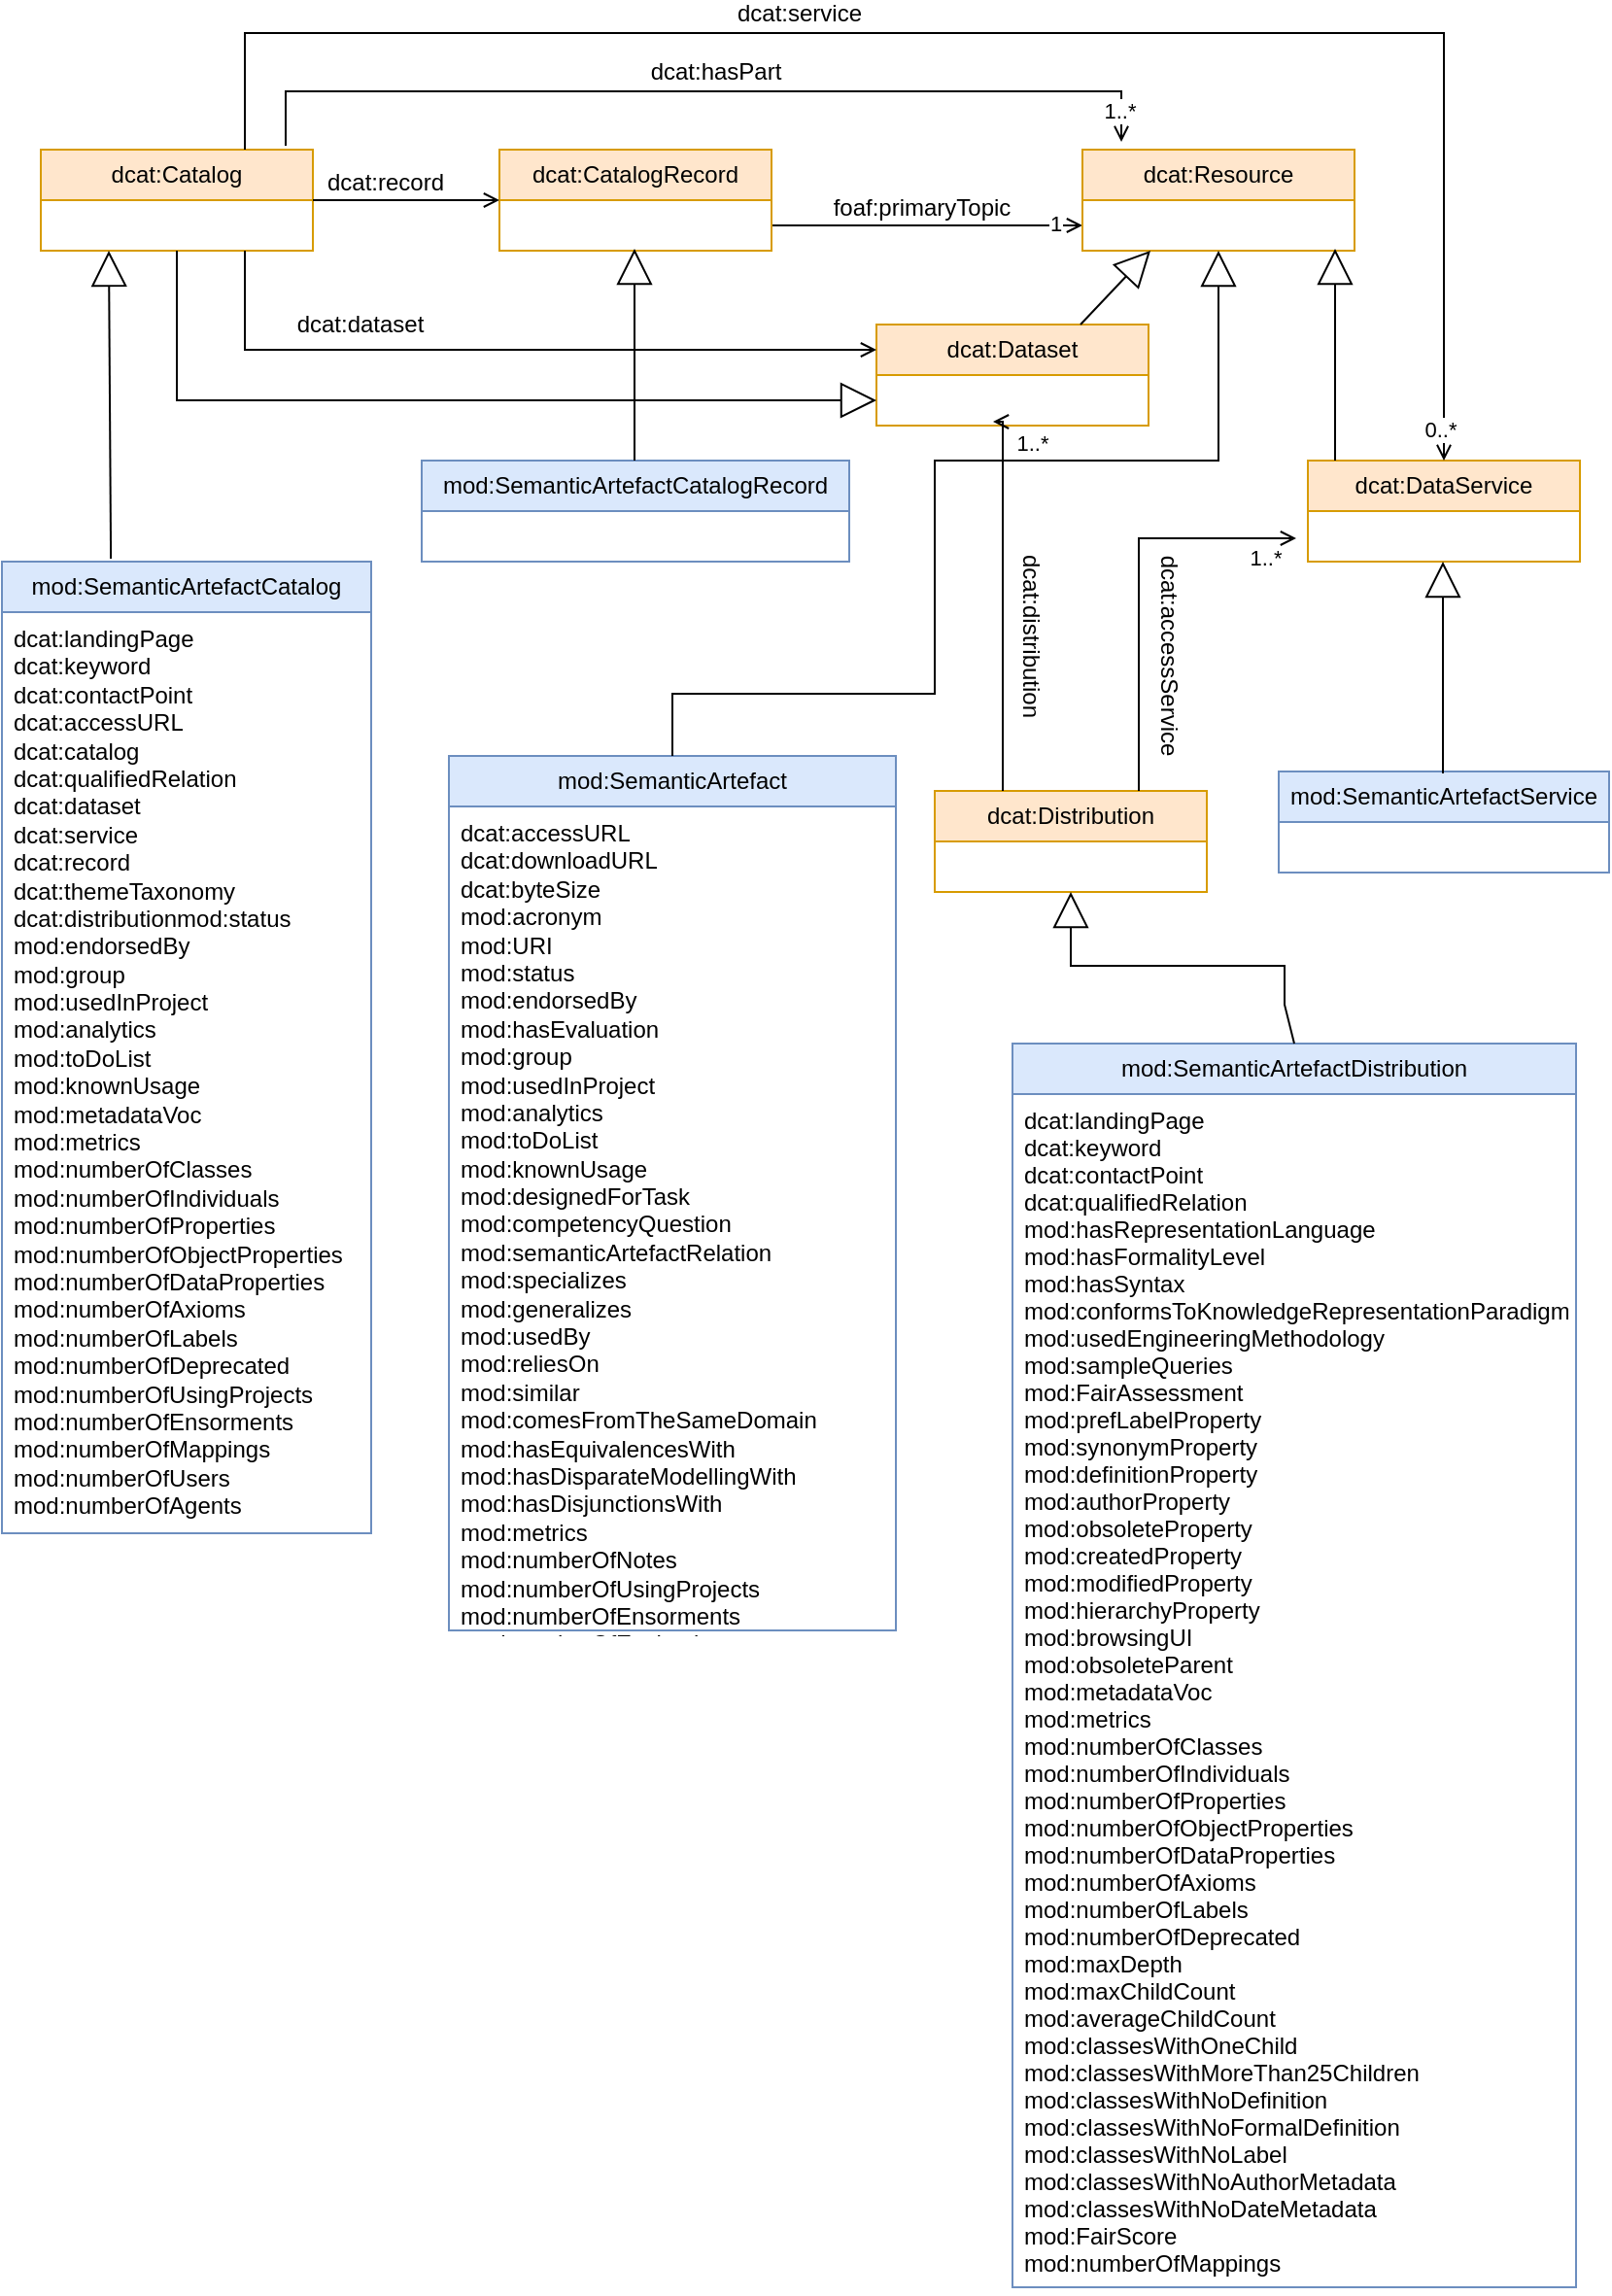 <mxfile version="24.6.3" type="device" pages="2">
  <diagram id="C5RBs43oDa-KdzZeNtuy" name="MOD3.2 with dcat &amp; mod properties only">
    <mxGraphModel dx="1318" dy="1090" grid="1" gridSize="10" guides="1" tooltips="1" connect="1" arrows="1" fold="1" page="1" pageScale="1" pageWidth="827" pageHeight="1169" math="0" shadow="0">
      <root>
        <mxCell id="WIyWlLk6GJQsqaUBKTNV-0" />
        <mxCell id="WIyWlLk6GJQsqaUBKTNV-1" parent="WIyWlLk6GJQsqaUBKTNV-0" />
        <mxCell id="nYylcQyKXgrRCWMFoft4-4" value="" style="endArrow=open;shadow=0;strokeWidth=1;rounded=0;curved=0;endFill=1;edgeStyle=elbowEdgeStyle;elbow=horizontal;entryX=0;entryY=0.75;entryDx=0;entryDy=0;exitX=1;exitY=0.5;exitDx=0;exitDy=0;align=center;" parent="WIyWlLk6GJQsqaUBKTNV-1" target="nYylcQyKXgrRCWMFoft4-41" edge="1">
          <mxGeometry x="0.5" y="41" relative="1" as="geometry">
            <mxPoint x="396" y="119" as="sourcePoint" />
            <mxPoint x="546" y="119" as="targetPoint" />
            <mxPoint x="-40" y="32" as="offset" />
          </mxGeometry>
        </mxCell>
        <mxCell id="nYylcQyKXgrRCWMFoft4-5" value="foaf:primaryTopic" style="text;html=1;resizable=0;points=[];;align=center;verticalAlign=middle;labelBackgroundColor=none;rounded=0;shadow=0;strokeWidth=1;fontSize=12;" parent="nYylcQyKXgrRCWMFoft4-4" vertex="1" connectable="0">
          <mxGeometry x="0.5" y="49" relative="1" as="geometry">
            <mxPoint x="-43" y="40" as="offset" />
          </mxGeometry>
        </mxCell>
        <mxCell id="nYylcQyKXgrRCWMFoft4-81" value="1" style="edgeLabel;html=1;align=center;verticalAlign=middle;resizable=0;points=[];" parent="nYylcQyKXgrRCWMFoft4-4" vertex="1" connectable="0">
          <mxGeometry x="0.825" y="1" relative="1" as="geometry">
            <mxPoint as="offset" />
          </mxGeometry>
        </mxCell>
        <mxCell id="nYylcQyKXgrRCWMFoft4-25" value="&lt;span style=&quot;text-wrap: nowrap;&quot;&gt;dcat:Catalog&lt;/span&gt;" style="swimlane;fontStyle=0;childLayout=stackLayout;horizontal=1;startSize=26;fillColor=#ffe6cc;horizontalStack=0;resizeParent=1;resizeParentMax=0;resizeLast=0;collapsible=1;marginBottom=0;whiteSpace=wrap;html=1;strokeColor=#d79b00;" parent="WIyWlLk6GJQsqaUBKTNV-1" vertex="1">
          <mxGeometry x="20" y="80" width="140" height="52" as="geometry" />
        </mxCell>
        <mxCell id="nYylcQyKXgrRCWMFoft4-33" value="&lt;span style=&quot;text-wrap: nowrap;&quot;&gt;dcat:CatalogRecord&lt;/span&gt;" style="swimlane;fontStyle=0;childLayout=stackLayout;horizontal=1;startSize=26;fillColor=#ffe6cc;horizontalStack=0;resizeParent=1;resizeParentMax=0;resizeLast=0;collapsible=1;marginBottom=0;whiteSpace=wrap;html=1;strokeColor=#d79b00;" parent="WIyWlLk6GJQsqaUBKTNV-1" vertex="1">
          <mxGeometry x="256" y="80" width="140" height="52" as="geometry" />
        </mxCell>
        <mxCell id="nYylcQyKXgrRCWMFoft4-37" value="mod:SemanticArtefact" style="swimlane;fontStyle=0;childLayout=stackLayout;horizontal=1;startSize=26;fillColor=#dae8fc;horizontalStack=0;resizeParent=1;resizeParentMax=0;resizeLast=0;collapsible=1;marginBottom=0;whiteSpace=wrap;html=1;strokeColor=#6c8ebf;" parent="WIyWlLk6GJQsqaUBKTNV-1" vertex="1">
          <mxGeometry x="230" y="392" width="230" height="450" as="geometry" />
        </mxCell>
        <mxCell id="nYylcQyKXgrRCWMFoft4-38" value="&lt;div style=&quot;&quot;&gt;&lt;div style=&quot;&quot;&gt;&lt;div style=&quot;&quot;&gt;&lt;span style=&quot;text-wrap: nowrap;&quot;&gt;dcat:accessURL&lt;/span&gt;&lt;/div&gt;&lt;div style=&quot;&quot;&gt;&lt;span style=&quot;text-wrap: nowrap;&quot;&gt;dcat:downloadURL&lt;/span&gt;&lt;/div&gt;&lt;div style=&quot;&quot;&gt;&lt;span style=&quot;text-wrap: nowrap;&quot;&gt;dcat:byteSize&lt;/span&gt;&lt;/div&gt;&lt;/div&gt;&lt;div style=&quot;text-wrap: nowrap;&quot;&gt;mod:acronym&lt;/div&gt;&lt;div style=&quot;text-wrap: nowrap;&quot;&gt;mod:URI&lt;/div&gt;&lt;div style=&quot;text-wrap: nowrap;&quot;&gt;mod:status&lt;/div&gt;&lt;div style=&quot;text-wrap: nowrap;&quot;&gt;mod:endorsedBy&lt;/div&gt;&lt;div style=&quot;text-wrap: nowrap;&quot;&gt;mod:hasEvaluation&lt;/div&gt;&lt;div style=&quot;text-wrap: nowrap;&quot;&gt;mod:group&lt;/div&gt;&lt;div style=&quot;text-wrap: nowrap;&quot;&gt;mod:usedInProject&lt;/div&gt;&lt;div style=&quot;text-wrap: nowrap;&quot;&gt;mod:analytics&lt;/div&gt;&lt;div style=&quot;text-wrap: nowrap;&quot;&gt;mod:toDoList&lt;/div&gt;&lt;div style=&quot;text-wrap: nowrap;&quot;&gt;mod:knownUsage&lt;/div&gt;&lt;div style=&quot;text-wrap: nowrap;&quot;&gt;mod:designedForTask&lt;/div&gt;&lt;div style=&quot;text-wrap: nowrap;&quot;&gt;mod:competencyQuestion&lt;/div&gt;&lt;div style=&quot;text-wrap: nowrap;&quot;&gt;mod:semanticArtefactRelation&lt;/div&gt;&lt;div style=&quot;text-wrap: nowrap;&quot;&gt;mod:specializes&lt;/div&gt;&lt;div style=&quot;text-wrap: nowrap;&quot;&gt;mod:generalizes&lt;/div&gt;&lt;div style=&quot;text-wrap: nowrap;&quot;&gt;mod:usedBy&lt;/div&gt;&lt;div style=&quot;text-wrap: nowrap;&quot;&gt;mod:reliesOn&lt;/div&gt;&lt;div style=&quot;text-wrap: nowrap;&quot;&gt;mod:similar&lt;/div&gt;&lt;div style=&quot;text-wrap: nowrap;&quot;&gt;mod:comesFromTheSameDomain&lt;/div&gt;&lt;div style=&quot;text-wrap: nowrap;&quot;&gt;mod:hasEquivalencesWith&lt;/div&gt;&lt;div style=&quot;text-wrap: nowrap;&quot;&gt;mod:hasDisparateModellingWith&lt;/div&gt;&lt;div style=&quot;text-wrap: nowrap;&quot;&gt;mod:hasDisjunctionsWith&lt;/div&gt;&lt;div style=&quot;text-wrap: nowrap;&quot;&gt;mod:metrics&lt;/div&gt;&lt;div style=&quot;text-wrap: nowrap;&quot;&gt;mod:numberOfNotes&lt;/div&gt;&lt;div style=&quot;text-wrap: nowrap;&quot;&gt;mod:numberOfUsingProjects&lt;/div&gt;&lt;div style=&quot;text-wrap: nowrap;&quot;&gt;mod:numberOfEnsorments&lt;/div&gt;&lt;div style=&quot;text-wrap: nowrap;&quot;&gt;mod:numberOfEvaluations&lt;/div&gt;&lt;div style=&quot;text-wrap: nowrap;&quot;&gt;mod:numberOfUsers&lt;/div&gt;&lt;div style=&quot;text-wrap: nowrap;&quot;&gt;mod:numberOfAgents&lt;/div&gt;&lt;/div&gt;" style="text;strokeColor=none;fillColor=none;align=left;verticalAlign=top;spacingLeft=4;spacingRight=4;overflow=hidden;rotatable=0;points=[[0,0.5],[1,0.5]];portConstraint=eastwest;whiteSpace=wrap;html=1;" parent="nYylcQyKXgrRCWMFoft4-37" vertex="1">
          <mxGeometry y="26" width="230" height="424" as="geometry" />
        </mxCell>
        <mxCell id="nYylcQyKXgrRCWMFoft4-41" value="dcat:Resource" style="swimlane;fontStyle=0;childLayout=stackLayout;horizontal=1;startSize=26;fillColor=#ffe6cc;horizontalStack=0;resizeParent=1;resizeParentMax=0;resizeLast=0;collapsible=1;marginBottom=0;whiteSpace=wrap;html=1;strokeColor=#d79b00;" parent="WIyWlLk6GJQsqaUBKTNV-1" vertex="1">
          <mxGeometry x="556" y="80" width="140" height="52" as="geometry" />
        </mxCell>
        <mxCell id="nYylcQyKXgrRCWMFoft4-45" value="&lt;span style=&quot;text-wrap: nowrap;&quot;&gt;mod:SemanticArtefactCatalogRecord&lt;/span&gt;" style="swimlane;fontStyle=0;childLayout=stackLayout;horizontal=1;startSize=26;fillColor=#dae8fc;horizontalStack=0;resizeParent=1;resizeParentMax=0;resizeLast=0;collapsible=1;marginBottom=0;whiteSpace=wrap;html=1;strokeColor=#6c8ebf;" parent="WIyWlLk6GJQsqaUBKTNV-1" vertex="1">
          <mxGeometry x="216" y="240" width="220" height="52" as="geometry" />
        </mxCell>
        <mxCell id="nYylcQyKXgrRCWMFoft4-50" value="" style="endArrow=block;endSize=16;endFill=0;html=1;rounded=0;exitX=0.295;exitY=-0.003;exitDx=0;exitDy=0;entryX=0.25;entryY=1;entryDx=0;entryDy=0;exitPerimeter=0;" parent="WIyWlLk6GJQsqaUBKTNV-1" source="CK4NhBo2XMxKNvhSJFgQ-2" edge="1" target="nYylcQyKXgrRCWMFoft4-25">
          <mxGeometry width="160" relative="1" as="geometry">
            <mxPoint x="90" y="292" as="sourcePoint" />
            <mxPoint x="90" y="131" as="targetPoint" />
          </mxGeometry>
        </mxCell>
        <mxCell id="nYylcQyKXgrRCWMFoft4-53" value="" style="endArrow=open;shadow=0;strokeWidth=1;rounded=0;curved=0;endFill=1;edgeStyle=elbowEdgeStyle;elbow=horizontal;entryX=0;entryY=0.5;entryDx=0;entryDy=0;exitX=1;exitY=0.5;exitDx=0;exitDy=0;" parent="WIyWlLk6GJQsqaUBKTNV-1" edge="1" target="nYylcQyKXgrRCWMFoft4-33" source="nYylcQyKXgrRCWMFoft4-25">
          <mxGeometry x="0.5" y="41" relative="1" as="geometry">
            <mxPoint x="160" y="120" as="sourcePoint" />
            <mxPoint x="240" y="100" as="targetPoint" />
            <mxPoint x="-40" y="32" as="offset" />
          </mxGeometry>
        </mxCell>
        <mxCell id="nYylcQyKXgrRCWMFoft4-54" value="dcat:record" style="text;html=1;resizable=0;points=[];;align=center;verticalAlign=middle;labelBackgroundColor=none;rounded=0;shadow=0;strokeWidth=1;fontSize=12;" parent="nYylcQyKXgrRCWMFoft4-53" vertex="1" connectable="0">
          <mxGeometry x="0.5" y="49" relative="1" as="geometry">
            <mxPoint x="-35" y="40" as="offset" />
          </mxGeometry>
        </mxCell>
        <mxCell id="nYylcQyKXgrRCWMFoft4-55" value="" style="endArrow=block;endSize=16;endFill=0;html=1;rounded=0;exitX=0.5;exitY=0;exitDx=0;exitDy=0;" parent="WIyWlLk6GJQsqaUBKTNV-1" edge="1">
          <mxGeometry width="160" relative="1" as="geometry">
            <mxPoint x="325.5" y="240" as="sourcePoint" />
            <mxPoint x="325.5" y="131" as="targetPoint" />
          </mxGeometry>
        </mxCell>
        <mxCell id="nYylcQyKXgrRCWMFoft4-56" value="" style="endArrow=block;endSize=16;endFill=0;html=1;rounded=0;exitX=0.5;exitY=0;exitDx=0;exitDy=0;entryX=0.5;entryY=1;entryDx=0;entryDy=0;" parent="WIyWlLk6GJQsqaUBKTNV-1" edge="1" target="nYylcQyKXgrRCWMFoft4-41" source="nYylcQyKXgrRCWMFoft4-37">
          <mxGeometry width="160" relative="1" as="geometry">
            <mxPoint x="490" y="320" as="sourcePoint" />
            <mxPoint x="575.5" y="131" as="targetPoint" />
            <Array as="points">
              <mxPoint x="345" y="360" />
              <mxPoint x="480" y="360" />
              <mxPoint x="480" y="240" />
              <mxPoint x="626" y="240" />
            </Array>
          </mxGeometry>
        </mxCell>
        <mxCell id="nYylcQyKXgrRCWMFoft4-57" value="" style="endArrow=open;shadow=0;strokeWidth=1;rounded=0;curved=0;endFill=1;edgeStyle=elbowEdgeStyle;elbow=vertical;exitX=0.9;exitY=-0.038;exitDx=0;exitDy=0;exitPerimeter=0;entryX=0.143;entryY=-0.077;entryDx=0;entryDy=0;entryPerimeter=0;" parent="WIyWlLk6GJQsqaUBKTNV-1" source="nYylcQyKXgrRCWMFoft4-25" target="nYylcQyKXgrRCWMFoft4-41" edge="1">
          <mxGeometry x="0.5" y="41" relative="1" as="geometry">
            <mxPoint x="140" y="122" as="sourcePoint" />
            <mxPoint x="560" y="80" as="targetPoint" />
            <mxPoint x="-40" y="32" as="offset" />
            <Array as="points">
              <mxPoint x="340" y="50" />
            </Array>
          </mxGeometry>
        </mxCell>
        <mxCell id="nYylcQyKXgrRCWMFoft4-58" value="dcat:hasPart" style="text;html=1;resizable=0;points=[];;align=center;verticalAlign=middle;labelBackgroundColor=none;rounded=0;shadow=0;strokeWidth=1;fontSize=12;" parent="nYylcQyKXgrRCWMFoft4-57" vertex="1" connectable="0">
          <mxGeometry x="0.5" y="49" relative="1" as="geometry">
            <mxPoint x="-114" y="39" as="offset" />
          </mxGeometry>
        </mxCell>
        <mxCell id="nYylcQyKXgrRCWMFoft4-79" value="1..*" style="edgeLabel;html=1;align=center;verticalAlign=middle;resizable=0;points=[];" parent="nYylcQyKXgrRCWMFoft4-57" vertex="1" connectable="0">
          <mxGeometry x="0.934" y="-1" relative="1" as="geometry">
            <mxPoint as="offset" />
          </mxGeometry>
        </mxCell>
        <mxCell id="nYylcQyKXgrRCWMFoft4-59" value="dcat:D&lt;span style=&quot;background-color: initial;&quot;&gt;istribution&lt;/span&gt;" style="swimlane;fontStyle=0;childLayout=stackLayout;horizontal=1;startSize=26;fillColor=#ffe6cc;horizontalStack=0;resizeParent=1;resizeParentMax=0;resizeLast=0;collapsible=1;marginBottom=0;whiteSpace=wrap;html=1;strokeColor=#d79b00;" parent="WIyWlLk6GJQsqaUBKTNV-1" vertex="1">
          <mxGeometry x="480" y="410" width="140" height="52" as="geometry" />
        </mxCell>
        <mxCell id="nYylcQyKXgrRCWMFoft4-63" value="&lt;font face=&quot;Helvetica&quot; style=&quot;font-size: 12px;&quot;&gt;mod:&lt;span style=&quot;text-align: start; background-color: initial;&quot;&gt;SemanticArtefactDistribution&lt;/span&gt;&lt;/font&gt;" style="swimlane;fontStyle=0;childLayout=stackLayout;horizontal=1;startSize=26;fillColor=#dae8fc;horizontalStack=0;resizeParent=1;resizeParentMax=0;resizeLast=0;collapsible=1;marginBottom=0;whiteSpace=wrap;html=1;strokeColor=#6c8ebf;align=center;verticalAlign=middle;fontFamily=Helvetica;fontSize=12;" parent="WIyWlLk6GJQsqaUBKTNV-1" vertex="1">
          <mxGeometry x="520" y="540" width="290" height="640" as="geometry" />
        </mxCell>
        <mxCell id="nYylcQyKXgrRCWMFoft4-64" value="&lt;p style=&quot;margin: 0px; font-variant-numeric: normal; font-variant-east-asian: normal; font-variant-alternates: normal; font-kerning: auto; font-optical-sizing: auto; font-feature-settings: normal; font-variation-settings: normal; font-variant-position: normal; font-stretch: normal; line-height: normal;&quot; class=&quot;p1&quot;&gt;dcat:landingPage&lt;/p&gt;&lt;p style=&quot;margin: 0px; font-variant-numeric: normal; font-variant-east-asian: normal; font-variant-alternates: normal; font-kerning: auto; font-optical-sizing: auto; font-feature-settings: normal; font-variation-settings: normal; font-variant-position: normal; font-stretch: normal; line-height: normal;&quot; class=&quot;p1&quot;&gt;dcat:keyword&lt;/p&gt;&lt;p style=&quot;margin: 0px; font-variant-numeric: normal; font-variant-east-asian: normal; font-variant-alternates: normal; font-kerning: auto; font-optical-sizing: auto; font-feature-settings: normal; font-variation-settings: normal; font-variant-position: normal; font-stretch: normal; line-height: normal;&quot; class=&quot;p1&quot;&gt;dcat:contactPoint&lt;/p&gt;&lt;p style=&quot;margin: 0px; font-variant-numeric: normal; font-variant-east-asian: normal; font-variant-alternates: normal; font-kerning: auto; font-optical-sizing: auto; font-feature-settings: normal; font-variation-settings: normal; font-variant-position: normal; font-stretch: normal; line-height: normal;&quot; class=&quot;p1&quot;&gt;&lt;span style=&quot;background-color: initial;&quot;&gt;dcat:qualifiedRelation&lt;/span&gt;&lt;/p&gt;&lt;p style=&quot;margin: 0px; font-variant-numeric: normal; font-variant-east-asian: normal; font-variant-alternates: normal; font-kerning: auto; font-optical-sizing: auto; font-feature-settings: normal; font-variation-settings: normal; font-variant-position: normal; font-stretch: normal; line-height: normal;&quot; class=&quot;p1&quot;&gt;mod:hasRepresentationLanguage&lt;/p&gt;&lt;p style=&quot;margin: 0px; font-variant-numeric: normal; font-variant-east-asian: normal; font-variant-alternates: normal; font-kerning: auto; font-optical-sizing: auto; font-feature-settings: normal; font-variation-settings: normal; font-variant-position: normal; font-stretch: normal; line-height: normal;&quot; class=&quot;p1&quot;&gt;mod:hasFormalityLevel&lt;/p&gt;&lt;p style=&quot;margin: 0px; font-variant-numeric: normal; font-variant-east-asian: normal; font-variant-alternates: normal; font-kerning: auto; font-optical-sizing: auto; font-feature-settings: normal; font-variation-settings: normal; font-variant-position: normal; font-stretch: normal; line-height: normal;&quot; class=&quot;p1&quot;&gt;mod:hasSyntax&lt;/p&gt;&lt;p style=&quot;margin: 0px; font-variant-numeric: normal; font-variant-east-asian: normal; font-variant-alternates: normal; font-kerning: auto; font-optical-sizing: auto; font-feature-settings: normal; font-variation-settings: normal; font-variant-position: normal; font-stretch: normal; line-height: normal;&quot; class=&quot;p1&quot;&gt;mod:conformsToKnowledgeRepresentationParadigm&lt;/p&gt;&lt;p style=&quot;margin: 0px; font-variant-numeric: normal; font-variant-east-asian: normal; font-variant-alternates: normal; font-kerning: auto; font-optical-sizing: auto; font-feature-settings: normal; font-variation-settings: normal; font-variant-position: normal; font-stretch: normal; line-height: normal;&quot; class=&quot;p1&quot;&gt;mod:usedEngineeringMethodology&lt;/p&gt;&lt;p style=&quot;margin: 0px; font-variant-numeric: normal; font-variant-east-asian: normal; font-variant-alternates: normal; font-kerning: auto; font-optical-sizing: auto; font-feature-settings: normal; font-variation-settings: normal; font-variant-position: normal; font-stretch: normal; line-height: normal;&quot; class=&quot;p1&quot;&gt;mod:sampleQueries&lt;/p&gt;&lt;p style=&quot;margin: 0px; font-variant-numeric: normal; font-variant-east-asian: normal; font-variant-alternates: normal; font-kerning: auto; font-optical-sizing: auto; font-feature-settings: normal; font-variation-settings: normal; font-variant-position: normal; font-stretch: normal; line-height: normal;&quot; class=&quot;p1&quot;&gt;mod:FairAssessment&lt;/p&gt;&lt;p style=&quot;margin: 0px; font-variant-numeric: normal; font-variant-east-asian: normal; font-variant-alternates: normal; font-kerning: auto; font-optical-sizing: auto; font-feature-settings: normal; font-variation-settings: normal; font-variant-position: normal; font-stretch: normal; line-height: normal;&quot; class=&quot;p1&quot;&gt;mod:prefLabelProperty&lt;/p&gt;&lt;p style=&quot;margin: 0px; font-variant-numeric: normal; font-variant-east-asian: normal; font-variant-alternates: normal; font-kerning: auto; font-optical-sizing: auto; font-feature-settings: normal; font-variation-settings: normal; font-variant-position: normal; font-stretch: normal; line-height: normal;&quot; class=&quot;p1&quot;&gt;mod:synonymProperty&lt;/p&gt;&lt;p style=&quot;margin: 0px; font-variant-numeric: normal; font-variant-east-asian: normal; font-variant-alternates: normal; font-kerning: auto; font-optical-sizing: auto; font-feature-settings: normal; font-variation-settings: normal; font-variant-position: normal; font-stretch: normal; line-height: normal;&quot; class=&quot;p1&quot;&gt;mod:definitionProperty&lt;/p&gt;&lt;p style=&quot;margin: 0px; font-variant-numeric: normal; font-variant-east-asian: normal; font-variant-alternates: normal; font-kerning: auto; font-optical-sizing: auto; font-feature-settings: normal; font-variation-settings: normal; font-variant-position: normal; font-stretch: normal; line-height: normal;&quot; class=&quot;p1&quot;&gt;mod:authorProperty&lt;/p&gt;&lt;p style=&quot;margin: 0px; font-variant-numeric: normal; font-variant-east-asian: normal; font-variant-alternates: normal; font-kerning: auto; font-optical-sizing: auto; font-feature-settings: normal; font-variation-settings: normal; font-variant-position: normal; font-stretch: normal; line-height: normal;&quot; class=&quot;p1&quot;&gt;mod:obsoleteProperty&lt;/p&gt;&lt;p style=&quot;margin: 0px; font-variant-numeric: normal; font-variant-east-asian: normal; font-variant-alternates: normal; font-kerning: auto; font-optical-sizing: auto; font-feature-settings: normal; font-variation-settings: normal; font-variant-position: normal; font-stretch: normal; line-height: normal;&quot; class=&quot;p1&quot;&gt;mod:createdProperty&lt;/p&gt;&lt;p style=&quot;margin: 0px; font-variant-numeric: normal; font-variant-east-asian: normal; font-variant-alternates: normal; font-kerning: auto; font-optical-sizing: auto; font-feature-settings: normal; font-variation-settings: normal; font-variant-position: normal; font-stretch: normal; line-height: normal;&quot; class=&quot;p1&quot;&gt;mod:modifiedProperty&lt;/p&gt;&lt;p style=&quot;margin: 0px; font-variant-numeric: normal; font-variant-east-asian: normal; font-variant-alternates: normal; font-kerning: auto; font-optical-sizing: auto; font-feature-settings: normal; font-variation-settings: normal; font-variant-position: normal; font-stretch: normal; line-height: normal;&quot; class=&quot;p1&quot;&gt;mod:hierarchyProperty&lt;/p&gt;&lt;p style=&quot;margin: 0px; font-variant-numeric: normal; font-variant-east-asian: normal; font-variant-alternates: normal; font-kerning: auto; font-optical-sizing: auto; font-feature-settings: normal; font-variation-settings: normal; font-variant-position: normal; font-stretch: normal; line-height: normal;&quot; class=&quot;p1&quot;&gt;mod:browsingUI&lt;/p&gt;&lt;p style=&quot;margin: 0px; font-variant-numeric: normal; font-variant-east-asian: normal; font-variant-alternates: normal; font-kerning: auto; font-optical-sizing: auto; font-feature-settings: normal; font-variation-settings: normal; font-variant-position: normal; font-stretch: normal; line-height: normal;&quot; class=&quot;p1&quot;&gt;mod:obsoleteParent&lt;/p&gt;&lt;p style=&quot;margin: 0px; font-variant-numeric: normal; font-variant-east-asian: normal; font-variant-alternates: normal; font-kerning: auto; font-optical-sizing: auto; font-feature-settings: normal; font-variation-settings: normal; font-variant-position: normal; font-stretch: normal; line-height: normal;&quot; class=&quot;p1&quot;&gt;mod:metadataVoc&lt;/p&gt;&lt;p style=&quot;margin: 0px; font-variant-numeric: normal; font-variant-east-asian: normal; font-variant-alternates: normal; font-kerning: auto; font-optical-sizing: auto; font-feature-settings: normal; font-variation-settings: normal; font-variant-position: normal; font-stretch: normal; line-height: normal;&quot; class=&quot;p1&quot;&gt;mod:metrics&lt;/p&gt;&lt;p style=&quot;margin: 0px; font-variant-numeric: normal; font-variant-east-asian: normal; font-variant-alternates: normal; font-kerning: auto; font-optical-sizing: auto; font-feature-settings: normal; font-variation-settings: normal; font-variant-position: normal; font-stretch: normal; line-height: normal;&quot; class=&quot;p1&quot;&gt;mod:numberOfClasses&lt;/p&gt;&lt;p style=&quot;margin: 0px; font-variant-numeric: normal; font-variant-east-asian: normal; font-variant-alternates: normal; font-kerning: auto; font-optical-sizing: auto; font-feature-settings: normal; font-variation-settings: normal; font-variant-position: normal; font-stretch: normal; line-height: normal;&quot; class=&quot;p1&quot;&gt;mod:numberOfIndividuals&lt;/p&gt;&lt;p style=&quot;margin: 0px; font-variant-numeric: normal; font-variant-east-asian: normal; font-variant-alternates: normal; font-kerning: auto; font-optical-sizing: auto; font-feature-settings: normal; font-variation-settings: normal; font-variant-position: normal; font-stretch: normal; line-height: normal;&quot; class=&quot;p1&quot;&gt;mod:numberOfProperties&lt;/p&gt;&lt;p style=&quot;margin: 0px; font-variant-numeric: normal; font-variant-east-asian: normal; font-variant-alternates: normal; font-kerning: auto; font-optical-sizing: auto; font-feature-settings: normal; font-variation-settings: normal; font-variant-position: normal; font-stretch: normal; line-height: normal;&quot; class=&quot;p1&quot;&gt;mod:numberOfObjectProperties&lt;/p&gt;&lt;p style=&quot;margin: 0px; font-variant-numeric: normal; font-variant-east-asian: normal; font-variant-alternates: normal; font-kerning: auto; font-optical-sizing: auto; font-feature-settings: normal; font-variation-settings: normal; font-variant-position: normal; font-stretch: normal; line-height: normal;&quot; class=&quot;p1&quot;&gt;mod:numberOfDataProperties&lt;/p&gt;&lt;p style=&quot;margin: 0px; font-variant-numeric: normal; font-variant-east-asian: normal; font-variant-alternates: normal; font-kerning: auto; font-optical-sizing: auto; font-feature-settings: normal; font-variation-settings: normal; font-variant-position: normal; font-stretch: normal; line-height: normal;&quot; class=&quot;p1&quot;&gt;mod:numberOfAxioms&lt;/p&gt;&lt;p style=&quot;margin: 0px; font-variant-numeric: normal; font-variant-east-asian: normal; font-variant-alternates: normal; font-kerning: auto; font-optical-sizing: auto; font-feature-settings: normal; font-variation-settings: normal; font-variant-position: normal; font-stretch: normal; line-height: normal;&quot; class=&quot;p1&quot;&gt;mod:numberOfLabels&lt;/p&gt;&lt;p style=&quot;margin: 0px; font-variant-numeric: normal; font-variant-east-asian: normal; font-variant-alternates: normal; font-kerning: auto; font-optical-sizing: auto; font-feature-settings: normal; font-variation-settings: normal; font-variant-position: normal; font-stretch: normal; line-height: normal;&quot; class=&quot;p1&quot;&gt;mod:numberOfDeprecated&lt;/p&gt;&lt;p style=&quot;margin: 0px; font-variant-numeric: normal; font-variant-east-asian: normal; font-variant-alternates: normal; font-kerning: auto; font-optical-sizing: auto; font-feature-settings: normal; font-variation-settings: normal; font-variant-position: normal; font-stretch: normal; line-height: normal;&quot; class=&quot;p1&quot;&gt;mod:maxDepth&lt;/p&gt;&lt;p style=&quot;margin: 0px; font-variant-numeric: normal; font-variant-east-asian: normal; font-variant-alternates: normal; font-kerning: auto; font-optical-sizing: auto; font-feature-settings: normal; font-variation-settings: normal; font-variant-position: normal; font-stretch: normal; line-height: normal;&quot; class=&quot;p1&quot;&gt;mod:maxChildCount&lt;/p&gt;&lt;p style=&quot;margin: 0px; font-variant-numeric: normal; font-variant-east-asian: normal; font-variant-alternates: normal; font-kerning: auto; font-optical-sizing: auto; font-feature-settings: normal; font-variation-settings: normal; font-variant-position: normal; font-stretch: normal; line-height: normal;&quot; class=&quot;p1&quot;&gt;mod:averageChildCount&lt;/p&gt;&lt;p style=&quot;margin: 0px; font-variant-numeric: normal; font-variant-east-asian: normal; font-variant-alternates: normal; font-kerning: auto; font-optical-sizing: auto; font-feature-settings: normal; font-variation-settings: normal; font-variant-position: normal; font-stretch: normal; line-height: normal;&quot; class=&quot;p1&quot;&gt;mod:classesWithOneChild&lt;/p&gt;&lt;p style=&quot;margin: 0px; font-variant-numeric: normal; font-variant-east-asian: normal; font-variant-alternates: normal; font-kerning: auto; font-optical-sizing: auto; font-feature-settings: normal; font-variation-settings: normal; font-variant-position: normal; font-stretch: normal; line-height: normal;&quot; class=&quot;p1&quot;&gt;mod:classesWithMoreThan25Children&lt;/p&gt;&lt;p style=&quot;margin: 0px; font-variant-numeric: normal; font-variant-east-asian: normal; font-variant-alternates: normal; font-kerning: auto; font-optical-sizing: auto; font-feature-settings: normal; font-variation-settings: normal; font-variant-position: normal; font-stretch: normal; line-height: normal;&quot; class=&quot;p1&quot;&gt;mod:classesWithNoDefinition&lt;/p&gt;&lt;p style=&quot;margin: 0px; font-variant-numeric: normal; font-variant-east-asian: normal; font-variant-alternates: normal; font-kerning: auto; font-optical-sizing: auto; font-feature-settings: normal; font-variation-settings: normal; font-variant-position: normal; font-stretch: normal; line-height: normal;&quot; class=&quot;p1&quot;&gt;mod:classesWithNoFormalDefinition&lt;/p&gt;&lt;p style=&quot;margin: 0px; font-variant-numeric: normal; font-variant-east-asian: normal; font-variant-alternates: normal; font-kerning: auto; font-optical-sizing: auto; font-feature-settings: normal; font-variation-settings: normal; font-variant-position: normal; font-stretch: normal; line-height: normal;&quot; class=&quot;p1&quot;&gt;mod:classesWithNoLabel&lt;/p&gt;&lt;p style=&quot;margin: 0px; font-variant-numeric: normal; font-variant-east-asian: normal; font-variant-alternates: normal; font-kerning: auto; font-optical-sizing: auto; font-feature-settings: normal; font-variation-settings: normal; font-variant-position: normal; font-stretch: normal; line-height: normal;&quot; class=&quot;p1&quot;&gt;mod:classesWithNoAuthorMetadata&lt;/p&gt;&lt;p style=&quot;margin: 0px; font-variant-numeric: normal; font-variant-east-asian: normal; font-variant-alternates: normal; font-kerning: auto; font-optical-sizing: auto; font-feature-settings: normal; font-variation-settings: normal; font-variant-position: normal; font-stretch: normal; line-height: normal;&quot; class=&quot;p1&quot;&gt;mod:classesWithNoDateMetadata&lt;/p&gt;&lt;p style=&quot;margin: 0px; font-variant-numeric: normal; font-variant-east-asian: normal; font-variant-alternates: normal; font-kerning: auto; font-optical-sizing: auto; font-feature-settings: normal; font-variation-settings: normal; font-variant-position: normal; font-stretch: normal; line-height: normal;&quot; class=&quot;p1&quot;&gt;mod:FairScore&lt;/p&gt;&lt;p style=&quot;margin: 0px; font-variant-numeric: normal; font-variant-east-asian: normal; font-variant-alternates: normal; font-kerning: auto; font-optical-sizing: auto; font-feature-settings: normal; font-variation-settings: normal; font-variant-position: normal; font-stretch: normal; line-height: normal;&quot; class=&quot;p1&quot;&gt;mod:numberOfMappings&lt;/p&gt;" style="text;strokeColor=none;fillColor=none;align=left;verticalAlign=top;spacingLeft=4;spacingRight=4;overflow=hidden;rotatable=0;points=[[0,0.5],[1,0.5]];portConstraint=eastwest;whiteSpace=wrap;html=1;fontFamily=Helvetica;fontSize=12;fontColor=default;fontStyle=0;" parent="nYylcQyKXgrRCWMFoft4-63" vertex="1">
          <mxGeometry y="26" width="290" height="614" as="geometry" />
        </mxCell>
        <mxCell id="nYylcQyKXgrRCWMFoft4-67" value="dcat:DataService" style="swimlane;fontStyle=0;childLayout=stackLayout;horizontal=1;startSize=26;fillColor=#ffe6cc;horizontalStack=0;resizeParent=1;resizeParentMax=0;resizeLast=0;collapsible=1;marginBottom=0;whiteSpace=wrap;html=1;strokeColor=#d79b00;" parent="WIyWlLk6GJQsqaUBKTNV-1" vertex="1">
          <mxGeometry x="672" y="240" width="140" height="52" as="geometry" />
        </mxCell>
        <mxCell id="nYylcQyKXgrRCWMFoft4-71" value="&lt;font style=&quot;font-size: 12px;&quot; face=&quot;Helvetica&quot;&gt;mod:&lt;span style=&quot;text-align: start; background-color: initial;&quot;&gt;SemanticArtefactService&lt;/span&gt;&lt;/font&gt;" style="swimlane;fontStyle=0;childLayout=stackLayout;horizontal=1;startSize=26;fillColor=#dae8fc;horizontalStack=0;resizeParent=1;resizeParentMax=0;resizeLast=0;collapsible=1;marginBottom=0;whiteSpace=wrap;html=1;strokeColor=#6c8ebf;" parent="WIyWlLk6GJQsqaUBKTNV-1" vertex="1">
          <mxGeometry x="657" y="400" width="170" height="52" as="geometry" />
        </mxCell>
        <mxCell id="nYylcQyKXgrRCWMFoft4-75" value="" style="endArrow=block;endSize=16;endFill=0;html=1;rounded=0;exitX=0.5;exitY=0;exitDx=0;exitDy=0;" parent="WIyWlLk6GJQsqaUBKTNV-1" edge="1">
          <mxGeometry width="160" relative="1" as="geometry">
            <mxPoint x="686" y="240" as="sourcePoint" />
            <mxPoint x="686" y="131" as="targetPoint" />
          </mxGeometry>
        </mxCell>
        <mxCell id="nYylcQyKXgrRCWMFoft4-76" value="" style="endArrow=block;endSize=16;endFill=0;html=1;rounded=0;exitX=0.5;exitY=0;exitDx=0;exitDy=0;" parent="WIyWlLk6GJQsqaUBKTNV-1" edge="1">
          <mxGeometry width="160" relative="1" as="geometry">
            <mxPoint x="741.5" y="401" as="sourcePoint" />
            <mxPoint x="741.5" y="292" as="targetPoint" />
          </mxGeometry>
        </mxCell>
        <mxCell id="nYylcQyKXgrRCWMFoft4-77" value="" style="endArrow=open;shadow=0;strokeWidth=1;rounded=0;curved=0;endFill=1;edgeStyle=elbowEdgeStyle;elbow=vertical;exitX=0.75;exitY=0;exitDx=0;exitDy=0;entryX=0.5;entryY=0;entryDx=0;entryDy=0;" parent="WIyWlLk6GJQsqaUBKTNV-1" source="nYylcQyKXgrRCWMFoft4-25" target="nYylcQyKXgrRCWMFoft4-67" edge="1">
          <mxGeometry x="0.5" y="41" relative="1" as="geometry">
            <mxPoint x="126" y="48" as="sourcePoint" />
            <mxPoint x="560" y="46" as="targetPoint" />
            <mxPoint x="-40" y="32" as="offset" />
            <Array as="points">
              <mxPoint x="320" y="20" />
            </Array>
          </mxGeometry>
        </mxCell>
        <mxCell id="nYylcQyKXgrRCWMFoft4-78" value="dcat:service" style="text;html=1;resizable=0;points=[];;align=center;verticalAlign=middle;labelBackgroundColor=none;rounded=0;shadow=0;strokeWidth=1;fontSize=12;" parent="nYylcQyKXgrRCWMFoft4-77" vertex="1" connectable="0">
          <mxGeometry relative="1" as="geometry">
            <mxPoint x="-104" y="-10" as="offset" />
          </mxGeometry>
        </mxCell>
        <mxCell id="nYylcQyKXgrRCWMFoft4-80" value="0..*" style="edgeLabel;html=1;align=center;verticalAlign=middle;resizable=0;points=[];" parent="nYylcQyKXgrRCWMFoft4-77" vertex="1" connectable="0">
          <mxGeometry x="0.964" y="-2" relative="1" as="geometry">
            <mxPoint as="offset" />
          </mxGeometry>
        </mxCell>
        <mxCell id="nYylcQyKXgrRCWMFoft4-82" value="" style="endArrow=open;shadow=0;strokeWidth=1;rounded=0;curved=0;endFill=1;edgeStyle=elbowEdgeStyle;elbow=horizontal;exitX=0.75;exitY=0;exitDx=0;exitDy=0;" parent="WIyWlLk6GJQsqaUBKTNV-1" edge="1" source="nYylcQyKXgrRCWMFoft4-59">
          <mxGeometry x="0.5" y="41" relative="1" as="geometry">
            <mxPoint x="666" y="546" as="sourcePoint" />
            <mxPoint x="666" y="280" as="targetPoint" />
            <mxPoint x="-40" y="32" as="offset" />
            <Array as="points">
              <mxPoint x="585" y="350" />
            </Array>
          </mxGeometry>
        </mxCell>
        <mxCell id="nYylcQyKXgrRCWMFoft4-83" value="dcat:accessService" style="text;html=1;resizable=0;points=[];;align=center;verticalAlign=middle;labelBackgroundColor=none;rounded=0;shadow=0;strokeWidth=1;fontSize=12;rotation=90;" parent="nYylcQyKXgrRCWMFoft4-82" vertex="1" connectable="0">
          <mxGeometry x="0.5" y="49" relative="1" as="geometry">
            <mxPoint x="-13" y="109" as="offset" />
          </mxGeometry>
        </mxCell>
        <mxCell id="nYylcQyKXgrRCWMFoft4-84" value="1..*" style="edgeLabel;html=1;align=center;verticalAlign=middle;resizable=0;points=[];" parent="nYylcQyKXgrRCWMFoft4-82" vertex="1" connectable="0">
          <mxGeometry x="0.934" y="-1" relative="1" as="geometry">
            <mxPoint x="-9" y="9" as="offset" />
          </mxGeometry>
        </mxCell>
        <mxCell id="nYylcQyKXgrRCWMFoft4-85" value="" style="endArrow=block;endSize=16;endFill=0;html=1;rounded=0;exitX=0.5;exitY=0;exitDx=0;exitDy=0;entryX=0.5;entryY=1;entryDx=0;entryDy=0;" parent="WIyWlLk6GJQsqaUBKTNV-1" source="nYylcQyKXgrRCWMFoft4-63" target="nYylcQyKXgrRCWMFoft4-59" edge="1">
          <mxGeometry width="160" relative="1" as="geometry">
            <mxPoint x="335.5" y="250" as="sourcePoint" />
            <mxPoint x="335.5" y="141" as="targetPoint" />
            <Array as="points">
              <mxPoint x="660" y="520" />
              <mxPoint x="660" y="500" />
              <mxPoint x="550" y="500" />
            </Array>
          </mxGeometry>
        </mxCell>
        <mxCell id="CK4NhBo2XMxKNvhSJFgQ-2" value="mod:SemanticArtefactCatalog" style="swimlane;fontStyle=0;childLayout=stackLayout;horizontal=1;startSize=26;fillColor=#dae8fc;horizontalStack=0;resizeParent=1;resizeParentMax=0;resizeLast=0;collapsible=1;marginBottom=0;whiteSpace=wrap;html=1;strokeColor=#6c8ebf;" vertex="1" parent="WIyWlLk6GJQsqaUBKTNV-1">
          <mxGeometry y="292" width="190" height="500" as="geometry" />
        </mxCell>
        <mxCell id="CK4NhBo2XMxKNvhSJFgQ-3" value="&lt;div style=&quot;&quot;&gt;&lt;div style=&quot;&quot;&gt;&lt;span style=&quot;text-wrap: nowrap;&quot;&gt;dcat:landingPage&lt;/span&gt;&lt;/div&gt;&lt;div style=&quot;&quot;&gt;&lt;span style=&quot;text-wrap: nowrap;&quot;&gt;dcat:keyword&lt;/span&gt;&lt;/div&gt;&lt;div style=&quot;&quot;&gt;&lt;span style=&quot;text-wrap: nowrap;&quot;&gt;dcat:contactPoint&lt;/span&gt;&lt;/div&gt;&lt;div style=&quot;&quot;&gt;&lt;span style=&quot;text-wrap: nowrap;&quot;&gt;dcat:accessURL&lt;/span&gt;&lt;/div&gt;&lt;div style=&quot;&quot;&gt;&lt;span style=&quot;text-wrap: nowrap;&quot;&gt;dcat:catalog&lt;/span&gt;&lt;/div&gt;&lt;div style=&quot;&quot;&gt;&lt;span style=&quot;text-wrap: nowrap;&quot;&gt;dcat:qualifiedRelation&lt;/span&gt;&lt;/div&gt;&lt;div style=&quot;&quot;&gt;&lt;span style=&quot;text-wrap: nowrap;&quot;&gt;dcat:dataset&lt;/span&gt;&lt;/div&gt;&lt;div style=&quot;&quot;&gt;&lt;span style=&quot;text-wrap: nowrap;&quot;&gt;dcat:service&lt;/span&gt;&lt;/div&gt;&lt;div style=&quot;&quot;&gt;&lt;span style=&quot;text-wrap: nowrap;&quot;&gt;dcat:record&lt;/span&gt;&lt;/div&gt;&lt;div style=&quot;&quot;&gt;&lt;span style=&quot;text-wrap: nowrap;&quot;&gt;dcat:themeTaxonomy&lt;/span&gt;&lt;/div&gt;&lt;div style=&quot;&quot;&gt;&lt;span style=&quot;background-color: initial; text-wrap: nowrap;&quot;&gt;dcat:distribution&lt;/span&gt;&lt;span style=&quot;text-wrap: nowrap;&quot;&gt;mod:status&lt;/span&gt;&lt;/div&gt;&lt;div style=&quot;text-wrap: nowrap;&quot;&gt;mod:endorsedBy&lt;/div&gt;&lt;div style=&quot;text-wrap: nowrap;&quot;&gt;mod:group&lt;/div&gt;&lt;div style=&quot;text-wrap: nowrap;&quot;&gt;mod:usedInProject&lt;/div&gt;&lt;div style=&quot;text-wrap: nowrap;&quot;&gt;mod:analytics&lt;/div&gt;&lt;div style=&quot;text-wrap: nowrap;&quot;&gt;mod:toDoList&lt;/div&gt;&lt;div style=&quot;text-wrap: nowrap;&quot;&gt;mod:knownUsage&lt;/div&gt;&lt;div style=&quot;text-wrap: nowrap;&quot;&gt;mod:metadataVoc&lt;/div&gt;&lt;div style=&quot;text-wrap: nowrap;&quot;&gt;mod:metrics&lt;/div&gt;&lt;div style=&quot;text-wrap: nowrap;&quot;&gt;mod:numberOfClasses&lt;/div&gt;&lt;div style=&quot;text-wrap: nowrap;&quot;&gt;mod:numberOfIndividuals&lt;/div&gt;&lt;div style=&quot;text-wrap: nowrap;&quot;&gt;mod:numberOfProperties&lt;/div&gt;&lt;div style=&quot;text-wrap: nowrap;&quot;&gt;mod:numberOfObjectProperties&lt;/div&gt;&lt;div style=&quot;text-wrap: nowrap;&quot;&gt;mod:numberOfDataProperties&lt;/div&gt;&lt;div style=&quot;text-wrap: nowrap;&quot;&gt;mod:numberOfAxioms&lt;/div&gt;&lt;div style=&quot;text-wrap: nowrap;&quot;&gt;mod:numberOfLabels&lt;/div&gt;&lt;div style=&quot;text-wrap: nowrap;&quot;&gt;mod:numberOfDeprecated&lt;/div&gt;&lt;div style=&quot;text-wrap: nowrap;&quot;&gt;mod:numberOfUsingProjects&lt;/div&gt;&lt;div style=&quot;text-wrap: nowrap;&quot;&gt;mod:numberOfEnsorments&lt;/div&gt;&lt;div style=&quot;text-wrap: nowrap;&quot;&gt;mod:numberOfMappings&lt;/div&gt;&lt;div style=&quot;text-wrap: nowrap;&quot;&gt;mod:numberOfUsers&lt;/div&gt;&lt;div style=&quot;text-wrap: nowrap;&quot;&gt;mod:numberOfAgents&lt;/div&gt;&lt;/div&gt;" style="text;strokeColor=none;fillColor=none;align=left;verticalAlign=top;spacingLeft=4;spacingRight=4;overflow=hidden;rotatable=0;points=[[0,0.5],[1,0.5]];portConstraint=eastwest;whiteSpace=wrap;html=1;" vertex="1" parent="CK4NhBo2XMxKNvhSJFgQ-2">
          <mxGeometry y="26" width="190" height="474" as="geometry" />
        </mxCell>
        <mxCell id="CK4NhBo2XMxKNvhSJFgQ-6" value="dcat:D&lt;span style=&quot;background-color: initial;&quot;&gt;ataset&lt;/span&gt;" style="swimlane;fontStyle=0;childLayout=stackLayout;horizontal=1;startSize=26;fillColor=#ffe6cc;horizontalStack=0;resizeParent=1;resizeParentMax=0;resizeLast=0;collapsible=1;marginBottom=0;whiteSpace=wrap;html=1;strokeColor=#d79b00;" vertex="1" parent="WIyWlLk6GJQsqaUBKTNV-1">
          <mxGeometry x="450" y="170" width="140" height="52" as="geometry" />
        </mxCell>
        <mxCell id="CK4NhBo2XMxKNvhSJFgQ-7" value="" style="endArrow=block;endSize=16;endFill=0;html=1;rounded=0;entryX=0.25;entryY=1;entryDx=0;entryDy=0;exitX=0.75;exitY=0;exitDx=0;exitDy=0;" edge="1" parent="WIyWlLk6GJQsqaUBKTNV-1" source="CK4NhBo2XMxKNvhSJFgQ-6" target="nYylcQyKXgrRCWMFoft4-41">
          <mxGeometry width="160" relative="1" as="geometry">
            <mxPoint x="562" y="165" as="sourcePoint" />
            <mxPoint x="335.5" y="141" as="targetPoint" />
            <Array as="points" />
          </mxGeometry>
        </mxCell>
        <mxCell id="CK4NhBo2XMxKNvhSJFgQ-9" value="" style="endArrow=block;endSize=16;endFill=0;html=1;rounded=0;exitX=0.5;exitY=1;exitDx=0;exitDy=0;entryX=0;entryY=0.75;entryDx=0;entryDy=0;" edge="1" parent="WIyWlLk6GJQsqaUBKTNV-1" source="nYylcQyKXgrRCWMFoft4-25" target="CK4NhBo2XMxKNvhSJFgQ-6">
          <mxGeometry width="160" relative="1" as="geometry">
            <mxPoint x="100" y="302" as="sourcePoint" />
            <mxPoint x="100" y="141" as="targetPoint" />
            <Array as="points">
              <mxPoint x="90" y="209" />
            </Array>
          </mxGeometry>
        </mxCell>
        <mxCell id="CK4NhBo2XMxKNvhSJFgQ-11" value="" style="endArrow=open;shadow=0;strokeWidth=1;rounded=0;curved=0;endFill=1;edgeStyle=elbowEdgeStyle;elbow=horizontal;entryX=0;entryY=0.25;entryDx=0;entryDy=0;exitX=0.75;exitY=1;exitDx=0;exitDy=0;" edge="1" parent="WIyWlLk6GJQsqaUBKTNV-1" source="nYylcQyKXgrRCWMFoft4-25" target="CK4NhBo2XMxKNvhSJFgQ-6">
          <mxGeometry x="0.5" y="41" relative="1" as="geometry">
            <mxPoint x="140" y="130" as="sourcePoint" />
            <mxPoint x="266" y="190" as="targetPoint" />
            <mxPoint x="-40" y="32" as="offset" />
            <Array as="points">
              <mxPoint x="125" y="160" />
            </Array>
          </mxGeometry>
        </mxCell>
        <mxCell id="CK4NhBo2XMxKNvhSJFgQ-12" value="dcat:dataset" style="text;html=1;resizable=0;points=[];;align=center;verticalAlign=middle;labelBackgroundColor=none;rounded=0;shadow=0;strokeWidth=1;fontSize=12;" vertex="1" connectable="0" parent="CK4NhBo2XMxKNvhSJFgQ-11">
          <mxGeometry x="0.5" y="49" relative="1" as="geometry">
            <mxPoint x="-172" y="36" as="offset" />
          </mxGeometry>
        </mxCell>
        <mxCell id="CK4NhBo2XMxKNvhSJFgQ-13" value="" style="endArrow=open;shadow=0;strokeWidth=1;rounded=0;curved=0;endFill=1;edgeStyle=elbowEdgeStyle;elbow=horizontal;exitX=0.25;exitY=0;exitDx=0;exitDy=0;" edge="1" parent="WIyWlLk6GJQsqaUBKTNV-1" source="nYylcQyKXgrRCWMFoft4-59">
          <mxGeometry x="0.5" y="41" relative="1" as="geometry">
            <mxPoint x="595" y="420" as="sourcePoint" />
            <mxPoint x="510" y="220" as="targetPoint" />
            <mxPoint x="-40" y="32" as="offset" />
            <Array as="points">
              <mxPoint x="515" y="320" />
            </Array>
          </mxGeometry>
        </mxCell>
        <mxCell id="CK4NhBo2XMxKNvhSJFgQ-14" value="dcat:distribution" style="text;html=1;resizable=0;points=[];;align=center;verticalAlign=middle;labelBackgroundColor=none;rounded=0;shadow=0;strokeWidth=1;fontSize=12;rotation=90;" vertex="1" connectable="0" parent="CK4NhBo2XMxKNvhSJFgQ-13">
          <mxGeometry x="0.5" y="49" relative="1" as="geometry">
            <mxPoint x="64" y="66" as="offset" />
          </mxGeometry>
        </mxCell>
        <mxCell id="CK4NhBo2XMxKNvhSJFgQ-15" value="1..*" style="edgeLabel;html=1;align=center;verticalAlign=middle;resizable=0;points=[];" vertex="1" connectable="0" parent="CK4NhBo2XMxKNvhSJFgQ-13">
          <mxGeometry x="0.934" y="-1" relative="1" as="geometry">
            <mxPoint x="14" y="9" as="offset" />
          </mxGeometry>
        </mxCell>
      </root>
    </mxGraphModel>
  </diagram>
  <diagram name="MOD3.2 with all properties" id="SLx7vusjIp1snGc3mM7g">
    <mxGraphModel dx="1318" dy="1090" grid="1" gridSize="10" guides="1" tooltips="1" connect="1" arrows="1" fold="1" page="1" pageScale="1" pageWidth="827" pageHeight="1169" math="0" shadow="0">
      <root>
        <mxCell id="t9WFmMWeRr5RZiXpfUq9-0" />
        <mxCell id="t9WFmMWeRr5RZiXpfUq9-1" parent="t9WFmMWeRr5RZiXpfUq9-0" />
        <mxCell id="t9WFmMWeRr5RZiXpfUq9-2" value="" style="endArrow=open;shadow=0;strokeWidth=1;rounded=0;curved=0;endFill=1;edgeStyle=elbowEdgeStyle;elbow=horizontal;entryX=0;entryY=0.75;entryDx=0;entryDy=0;exitX=1;exitY=0.5;exitDx=0;exitDy=0;align=center;" edge="1" parent="t9WFmMWeRr5RZiXpfUq9-1" target="t9WFmMWeRr5RZiXpfUq9-9">
          <mxGeometry x="0.5" y="41" relative="1" as="geometry">
            <mxPoint x="396" y="119" as="sourcePoint" />
            <mxPoint x="546" y="119" as="targetPoint" />
            <mxPoint x="-40" y="32" as="offset" />
          </mxGeometry>
        </mxCell>
        <mxCell id="t9WFmMWeRr5RZiXpfUq9-3" value="foaf:primaryTopic" style="text;html=1;resizable=0;points=[];;align=center;verticalAlign=middle;labelBackgroundColor=none;rounded=0;shadow=0;strokeWidth=1;fontSize=12;" vertex="1" connectable="0" parent="t9WFmMWeRr5RZiXpfUq9-2">
          <mxGeometry x="0.5" y="49" relative="1" as="geometry">
            <mxPoint x="-43" y="40" as="offset" />
          </mxGeometry>
        </mxCell>
        <mxCell id="t9WFmMWeRr5RZiXpfUq9-4" value="1" style="edgeLabel;html=1;align=center;verticalAlign=middle;resizable=0;points=[];" vertex="1" connectable="0" parent="t9WFmMWeRr5RZiXpfUq9-2">
          <mxGeometry x="0.825" y="1" relative="1" as="geometry">
            <mxPoint as="offset" />
          </mxGeometry>
        </mxCell>
        <mxCell id="t9WFmMWeRr5RZiXpfUq9-5" value="&lt;span style=&quot;text-wrap: nowrap;&quot;&gt;dcat:Catalog&lt;/span&gt;" style="swimlane;fontStyle=0;childLayout=stackLayout;horizontal=1;startSize=26;fillColor=#ffe6cc;horizontalStack=0;resizeParent=1;resizeParentMax=0;resizeLast=0;collapsible=1;marginBottom=0;whiteSpace=wrap;html=1;strokeColor=#d79b00;" vertex="1" parent="t9WFmMWeRr5RZiXpfUq9-1">
          <mxGeometry x="20" y="80" width="140" height="52" as="geometry" />
        </mxCell>
        <mxCell id="t9WFmMWeRr5RZiXpfUq9-6" value="&lt;span style=&quot;text-wrap: nowrap;&quot;&gt;dcat:CatalogRecord&lt;/span&gt;" style="swimlane;fontStyle=0;childLayout=stackLayout;horizontal=1;startSize=26;fillColor=#ffe6cc;horizontalStack=0;resizeParent=1;resizeParentMax=0;resizeLast=0;collapsible=1;marginBottom=0;whiteSpace=wrap;html=1;strokeColor=#d79b00;" vertex="1" parent="t9WFmMWeRr5RZiXpfUq9-1">
          <mxGeometry x="256" y="80" width="140" height="52" as="geometry" />
        </mxCell>
        <mxCell id="t9WFmMWeRr5RZiXpfUq9-7" value="mod:SemanticArtefact" style="swimlane;fontStyle=0;childLayout=stackLayout;horizontal=1;startSize=26;fillColor=#dae8fc;horizontalStack=0;resizeParent=1;resizeParentMax=0;resizeLast=0;collapsible=1;marginBottom=0;whiteSpace=wrap;html=1;strokeColor=#6c8ebf;" vertex="1" parent="t9WFmMWeRr5RZiXpfUq9-1">
          <mxGeometry x="216" y="392" width="260" height="1530" as="geometry" />
        </mxCell>
        <mxCell id="t9WFmMWeRr5RZiXpfUq9-8" value="&lt;div style=&quot;&quot;&gt;&lt;div style=&quot;&quot;&gt;&lt;div style=&quot;&quot;&gt;&lt;div&gt;mod:acronym&lt;/div&gt;&lt;div&gt;dcterms:title&lt;/div&gt;&lt;div&gt;mod:URI&lt;/div&gt;&lt;div&gt;owl:versionIRI&lt;/div&gt;&lt;div&gt;dcterms:identifier&lt;/div&gt;&lt;div&gt;owl:versionInfo&lt;/div&gt;&lt;div&gt;mod:status&lt;/div&gt;&lt;div&gt;owl:deprecated&lt;/div&gt;&lt;div&gt;dcterms:language&lt;/div&gt;&lt;div&gt;dcterms:type&lt;/div&gt;&lt;div&gt;dcterms:accessRights&lt;/div&gt;&lt;div&gt;dcterms:license&lt;/div&gt;&lt;div&gt;cc:useGuidelines&lt;/div&gt;&lt;div&gt;cc:morePermissions&lt;/div&gt;&lt;div&gt;dcterms:rightsHolder&lt;/div&gt;&lt;div&gt;odrl:hasPolicy&lt;/div&gt;&lt;div&gt;dcterms:description&lt;/div&gt;&lt;div&gt;foaf:homepage&lt;/div&gt;&lt;div&gt;dcat:landingPage&lt;/div&gt;&lt;div&gt;rdfs:comment&lt;/div&gt;&lt;div&gt;dcat:keyword&lt;/div&gt;&lt;div&gt;dcterms:alternative&lt;/div&gt;&lt;div&gt;skos:hiddenLabel&lt;/div&gt;&lt;div&gt;dcterms:abstract&lt;/div&gt;&lt;div&gt;dcterms:bibliographicCitation&lt;/div&gt;&lt;div&gt;dcterms:isReferencedBy&lt;/div&gt;&lt;div&gt;dcat:contactPoint&lt;/div&gt;&lt;div&gt;dcterms:creator&lt;/div&gt;&lt;div&gt;dcterms:contributor&lt;/div&gt;&lt;div&gt;pav:curatedBy&lt;/div&gt;&lt;div&gt;schema:translator&lt;/div&gt;&lt;div&gt;dcterms:publisher&lt;/div&gt;&lt;div&gt;foaf:fundedBy&lt;/div&gt;&lt;div&gt;schema:funding&lt;/div&gt;&lt;div&gt;mod:endorsedBy&lt;/div&gt;&lt;div&gt;prov:qualifiedAttribution&lt;/div&gt;&lt;div&gt;schema:comment&lt;/div&gt;&lt;div&gt;mod:hasEvaluation&lt;/div&gt;&lt;div&gt;mod:group&lt;/div&gt;&lt;div&gt;mod:usedInProject&lt;/div&gt;&lt;div&gt;dcterms:audience&lt;/div&gt;&lt;div&gt;mod:analytics&lt;/div&gt;&lt;div&gt;doap:repository&lt;/div&gt;&lt;div&gt;doap:bug-database&lt;/div&gt;&lt;div&gt;doap:mailing-list&lt;/div&gt;&lt;div&gt;mod:toDoList&lt;/div&gt;&lt;div&gt;schema:award&lt;/div&gt;&lt;div&gt;mod:knownUsage&lt;/div&gt;&lt;div&gt;mod:designedForTask&lt;/div&gt;&lt;div&gt;dcterms:subject&lt;/div&gt;&lt;div&gt;dcterms:coverage&lt;/div&gt;&lt;div&gt;vann:example&lt;/div&gt;&lt;div&gt;pav:createdWith&lt;/div&gt;&lt;div&gt;dcterms:accrualMethod&lt;/div&gt;&lt;div&gt;dcterms:accrualPeriodicity&lt;/div&gt;&lt;div&gt;dcterms:accrualPolicy&lt;/div&gt;&lt;div&gt;mod:competencyQuestion&lt;/div&gt;&lt;div&gt;prov:wasGeneratedBy&lt;/div&gt;&lt;div&gt;prov:wasInvalidatedBy&lt;/div&gt;&lt;div&gt;dcterms:isFormatOf&lt;/div&gt;&lt;div&gt;dcterms:hasFormat&lt;/div&gt;&lt;div&gt;void:uriLookupEndpoint&lt;/div&gt;&lt;div&gt;void:openSearchDescription&lt;/div&gt;&lt;div&gt;dcterms:source&lt;/div&gt;&lt;div&gt;schema:includedInDataCatalog&lt;/div&gt;&lt;div&gt;owl:priorVersion&lt;/div&gt;&lt;div&gt;dcterms:isPartOf&lt;/div&gt;&lt;div&gt;dcterms:hasPart&lt;/div&gt;&lt;div&gt;dcterms:relation&lt;/div&gt;&lt;div&gt;dcat:qualifiedRelation&lt;/div&gt;&lt;div&gt;mod:semanticArtefactRelation&lt;/div&gt;&lt;div&gt;mod:specializes&lt;/div&gt;&lt;div&gt;mod:generalizes&lt;/div&gt;&lt;div&gt;mod:usedBy&lt;/div&gt;&lt;div&gt;mod:reliesOn&lt;/div&gt;&lt;div&gt;mod:similar&lt;/div&gt;&lt;div&gt;mod:comesFromTheSameDomain&lt;/div&gt;&lt;div&gt;mod:hasEquivalencesWith&lt;/div&gt;&lt;div&gt;owl:backwardCompatibleWith&lt;/div&gt;&lt;div&gt;owl:incompatibleWith&lt;/div&gt;&lt;div&gt;mod:hasDisparateModellingWith&lt;/div&gt;&lt;div&gt;mod:hasDisjunctionsWith&lt;/div&gt;&lt;div&gt;schema:workTranslation&lt;/div&gt;&lt;div&gt;schema:translationOfWork&lt;/div&gt;&lt;div&gt;void:uriRegexPattern&lt;/div&gt;&lt;div&gt;vann:preferredNamespaceUri&lt;/div&gt;&lt;div&gt;vann:preferredNamespacePrefix&lt;/div&gt;&lt;div&gt;void:exampleResource&lt;/div&gt;&lt;div&gt;foaf:primaryTopic&lt;/div&gt;&lt;div&gt;void:rootResource&lt;/div&gt;&lt;div&gt;void:classPartition&lt;/div&gt;&lt;div&gt;void:propertyPartition&lt;/div&gt;&lt;div&gt;dcterms:hasVersion&lt;/div&gt;&lt;div&gt;vann:changes&lt;/div&gt;&lt;div&gt;schema:associatedMedia&lt;/div&gt;&lt;div&gt;foaf:depiction&lt;/div&gt;&lt;div&gt;foaf:logo&lt;/div&gt;&lt;div&gt;mod:metrics&lt;/div&gt;&lt;div&gt;mod:numberOfNotes&lt;/div&gt;&lt;div&gt;mod:numberOfUsingProjects&lt;/div&gt;&lt;div&gt;mod:numberOfEnsorments&lt;/div&gt;&lt;div&gt;mod:numberOfEvaluations&lt;/div&gt;&lt;div&gt;mod:numberOfUsers&lt;/div&gt;&lt;div&gt;mod:numberOfAgents&lt;/div&gt;&lt;/div&gt;&lt;/div&gt;&lt;/div&gt;" style="text;strokeColor=none;fillColor=none;align=left;verticalAlign=top;spacingLeft=4;spacingRight=4;overflow=hidden;rotatable=0;points=[[0,0.5],[1,0.5]];portConstraint=eastwest;whiteSpace=wrap;html=1;" vertex="1" parent="t9WFmMWeRr5RZiXpfUq9-7">
          <mxGeometry y="26" width="260" height="1504" as="geometry" />
        </mxCell>
        <mxCell id="t9WFmMWeRr5RZiXpfUq9-9" value="dcat:Resource" style="swimlane;fontStyle=0;childLayout=stackLayout;horizontal=1;startSize=26;fillColor=#ffe6cc;horizontalStack=0;resizeParent=1;resizeParentMax=0;resizeLast=0;collapsible=1;marginBottom=0;whiteSpace=wrap;html=1;strokeColor=#d79b00;" vertex="1" parent="t9WFmMWeRr5RZiXpfUq9-1">
          <mxGeometry x="556" y="80" width="140" height="52" as="geometry" />
        </mxCell>
        <mxCell id="t9WFmMWeRr5RZiXpfUq9-10" value="&lt;span style=&quot;text-wrap: nowrap;&quot;&gt;mod:SemanticArtefactCatalogRecord&lt;/span&gt;" style="swimlane;fontStyle=0;childLayout=stackLayout;horizontal=1;startSize=26;fillColor=#dae8fc;horizontalStack=0;resizeParent=1;resizeParentMax=0;resizeLast=0;collapsible=1;marginBottom=0;whiteSpace=wrap;html=1;strokeColor=#6c8ebf;" vertex="1" parent="t9WFmMWeRr5RZiXpfUq9-1">
          <mxGeometry x="216" y="240" width="220" height="52" as="geometry" />
        </mxCell>
        <mxCell id="t9WFmMWeRr5RZiXpfUq9-11" value="" style="endArrow=block;endSize=16;endFill=0;html=1;rounded=0;exitX=0.295;exitY=-0.003;exitDx=0;exitDy=0;entryX=0.25;entryY=1;entryDx=0;entryDy=0;exitPerimeter=0;" edge="1" parent="t9WFmMWeRr5RZiXpfUq9-1" source="t9WFmMWeRr5RZiXpfUq9-33" target="t9WFmMWeRr5RZiXpfUq9-5">
          <mxGeometry width="160" relative="1" as="geometry">
            <mxPoint x="90" y="292" as="sourcePoint" />
            <mxPoint x="90" y="131" as="targetPoint" />
          </mxGeometry>
        </mxCell>
        <mxCell id="t9WFmMWeRr5RZiXpfUq9-12" value="" style="endArrow=open;shadow=0;strokeWidth=1;rounded=0;curved=0;endFill=1;edgeStyle=elbowEdgeStyle;elbow=horizontal;entryX=0;entryY=0.5;entryDx=0;entryDy=0;exitX=1;exitY=0.5;exitDx=0;exitDy=0;" edge="1" parent="t9WFmMWeRr5RZiXpfUq9-1" source="t9WFmMWeRr5RZiXpfUq9-5" target="t9WFmMWeRr5RZiXpfUq9-6">
          <mxGeometry x="0.5" y="41" relative="1" as="geometry">
            <mxPoint x="160" y="120" as="sourcePoint" />
            <mxPoint x="240" y="100" as="targetPoint" />
            <mxPoint x="-40" y="32" as="offset" />
          </mxGeometry>
        </mxCell>
        <mxCell id="t9WFmMWeRr5RZiXpfUq9-13" value="dcat:record" style="text;html=1;resizable=0;points=[];;align=center;verticalAlign=middle;labelBackgroundColor=none;rounded=0;shadow=0;strokeWidth=1;fontSize=12;" vertex="1" connectable="0" parent="t9WFmMWeRr5RZiXpfUq9-12">
          <mxGeometry x="0.5" y="49" relative="1" as="geometry">
            <mxPoint x="-35" y="40" as="offset" />
          </mxGeometry>
        </mxCell>
        <mxCell id="t9WFmMWeRr5RZiXpfUq9-14" value="" style="endArrow=block;endSize=16;endFill=0;html=1;rounded=0;exitX=0.5;exitY=0;exitDx=0;exitDy=0;" edge="1" parent="t9WFmMWeRr5RZiXpfUq9-1">
          <mxGeometry width="160" relative="1" as="geometry">
            <mxPoint x="325.5" y="240" as="sourcePoint" />
            <mxPoint x="325.5" y="131" as="targetPoint" />
          </mxGeometry>
        </mxCell>
        <mxCell id="t9WFmMWeRr5RZiXpfUq9-15" value="" style="endArrow=block;endSize=16;endFill=0;html=1;rounded=0;exitX=0.5;exitY=0;exitDx=0;exitDy=0;entryX=0.5;entryY=1;entryDx=0;entryDy=0;" edge="1" parent="t9WFmMWeRr5RZiXpfUq9-1" source="t9WFmMWeRr5RZiXpfUq9-7" target="t9WFmMWeRr5RZiXpfUq9-9">
          <mxGeometry width="160" relative="1" as="geometry">
            <mxPoint x="490" y="320" as="sourcePoint" />
            <mxPoint x="575.5" y="131" as="targetPoint" />
            <Array as="points">
              <mxPoint x="345" y="360" />
              <mxPoint x="480" y="360" />
              <mxPoint x="480" y="240" />
              <mxPoint x="626" y="240" />
            </Array>
          </mxGeometry>
        </mxCell>
        <mxCell id="t9WFmMWeRr5RZiXpfUq9-16" value="" style="endArrow=open;shadow=0;strokeWidth=1;rounded=0;curved=0;endFill=1;edgeStyle=elbowEdgeStyle;elbow=vertical;exitX=0.9;exitY=-0.038;exitDx=0;exitDy=0;exitPerimeter=0;entryX=0.143;entryY=-0.077;entryDx=0;entryDy=0;entryPerimeter=0;" edge="1" parent="t9WFmMWeRr5RZiXpfUq9-1" source="t9WFmMWeRr5RZiXpfUq9-5" target="t9WFmMWeRr5RZiXpfUq9-9">
          <mxGeometry x="0.5" y="41" relative="1" as="geometry">
            <mxPoint x="140" y="122" as="sourcePoint" />
            <mxPoint x="560" y="80" as="targetPoint" />
            <mxPoint x="-40" y="32" as="offset" />
            <Array as="points">
              <mxPoint x="340" y="50" />
            </Array>
          </mxGeometry>
        </mxCell>
        <mxCell id="t9WFmMWeRr5RZiXpfUq9-17" value="dcat:hasPart" style="text;html=1;resizable=0;points=[];;align=center;verticalAlign=middle;labelBackgroundColor=none;rounded=0;shadow=0;strokeWidth=1;fontSize=12;" vertex="1" connectable="0" parent="t9WFmMWeRr5RZiXpfUq9-16">
          <mxGeometry x="0.5" y="49" relative="1" as="geometry">
            <mxPoint x="-114" y="39" as="offset" />
          </mxGeometry>
        </mxCell>
        <mxCell id="t9WFmMWeRr5RZiXpfUq9-18" value="1..*" style="edgeLabel;html=1;align=center;verticalAlign=middle;resizable=0;points=[];" vertex="1" connectable="0" parent="t9WFmMWeRr5RZiXpfUq9-16">
          <mxGeometry x="0.934" y="-1" relative="1" as="geometry">
            <mxPoint as="offset" />
          </mxGeometry>
        </mxCell>
        <mxCell id="t9WFmMWeRr5RZiXpfUq9-19" value="dcat:D&lt;span style=&quot;background-color: initial;&quot;&gt;istribution&lt;/span&gt;" style="swimlane;fontStyle=0;childLayout=stackLayout;horizontal=1;startSize=26;fillColor=#ffe6cc;horizontalStack=0;resizeParent=1;resizeParentMax=0;resizeLast=0;collapsible=1;marginBottom=0;whiteSpace=wrap;html=1;strokeColor=#d79b00;" vertex="1" parent="t9WFmMWeRr5RZiXpfUq9-1">
          <mxGeometry x="480" y="410" width="140" height="52" as="geometry" />
        </mxCell>
        <mxCell id="t9WFmMWeRr5RZiXpfUq9-20" value="&lt;font face=&quot;Helvetica&quot; style=&quot;font-size: 12px;&quot;&gt;mod:&lt;span style=&quot;text-align: start; background-color: initial;&quot;&gt;SemanticArtefactDistribution&lt;/span&gt;&lt;/font&gt;" style="swimlane;fontStyle=0;childLayout=stackLayout;horizontal=1;startSize=26;fillColor=#dae8fc;horizontalStack=0;resizeParent=1;resizeParentMax=0;resizeLast=0;collapsible=1;marginBottom=0;whiteSpace=wrap;html=1;strokeColor=#6c8ebf;align=center;verticalAlign=middle;fontFamily=Helvetica;fontSize=12;" vertex="1" parent="t9WFmMWeRr5RZiXpfUq9-1">
          <mxGeometry x="530" y="540" width="270" height="780" as="geometry" />
        </mxCell>
        <mxCell id="t9WFmMWeRr5RZiXpfUq9-21" value="&lt;p style=&quot;margin: 0px; font-variant-numeric: normal; font-variant-east-asian: normal; font-variant-alternates: normal; font-kerning: auto; font-optical-sizing: auto; font-feature-settings: normal; font-variation-settings: normal; font-variant-position: normal; font-stretch: normal; line-height: normal;&quot; class=&quot;p1&quot;&gt;dcterms:title&lt;/p&gt;&lt;p style=&quot;margin: 0px; font-variant-numeric: normal; font-variant-east-asian: normal; font-variant-alternates: normal; font-kerning: auto; font-optical-sizing: auto; font-feature-settings: normal; font-variation-settings: normal; font-variant-position: normal; font-stretch: normal; line-height: normal;&quot; class=&quot;p1&quot;&gt;owl:deprecated&lt;/p&gt;&lt;p style=&quot;margin: 0px; font-variant-numeric: normal; font-variant-east-asian: normal; font-variant-alternates: normal; font-kerning: auto; font-optical-sizing: auto; font-feature-settings: normal; font-variation-settings: normal; font-variant-position: normal; font-stretch: normal; line-height: normal;&quot; class=&quot;p1&quot;&gt;mod:hasRepresentationLanguage&lt;/p&gt;&lt;p style=&quot;margin: 0px; font-variant-numeric: normal; font-variant-east-asian: normal; font-variant-alternates: normal; font-kerning: auto; font-optical-sizing: auto; font-feature-settings: normal; font-variation-settings: normal; font-variant-position: normal; font-stretch: normal; line-height: normal;&quot; class=&quot;p1&quot;&gt;mod:hasFormalityLevel&lt;/p&gt;&lt;p style=&quot;margin: 0px; font-variant-numeric: normal; font-variant-east-asian: normal; font-variant-alternates: normal; font-kerning: auto; font-optical-sizing: auto; font-feature-settings: normal; font-variation-settings: normal; font-variant-position: normal; font-stretch: normal; line-height: normal;&quot; class=&quot;p1&quot;&gt;mod:hasSyntax&lt;/p&gt;&lt;p style=&quot;margin: 0px; font-variant-numeric: normal; font-variant-east-asian: normal; font-variant-alternates: normal; font-kerning: auto; font-optical-sizing: auto; font-feature-settings: normal; font-variation-settings: normal; font-variant-position: normal; font-stretch: normal; line-height: normal;&quot; class=&quot;p1&quot;&gt;cc:useGuidelines&lt;/p&gt;&lt;p style=&quot;margin: 0px; font-variant-numeric: normal; font-variant-east-asian: normal; font-variant-alternates: normal; font-kerning: auto; font-optical-sizing: auto; font-feature-settings: normal; font-variation-settings: normal; font-variant-position: normal; font-stretch: normal; line-height: normal;&quot; class=&quot;p1&quot;&gt;dcterms:description&lt;/p&gt;&lt;p style=&quot;margin: 0px; font-variant-numeric: normal; font-variant-east-asian: normal; font-variant-alternates: normal; font-kerning: auto; font-optical-sizing: auto; font-feature-settings: normal; font-variation-settings: normal; font-variant-position: normal; font-stretch: normal; line-height: normal;&quot; class=&quot;p1&quot;&gt;dcterms:created&lt;/p&gt;&lt;p style=&quot;margin: 0px; font-variant-numeric: normal; font-variant-east-asian: normal; font-variant-alternates: normal; font-kerning: auto; font-optical-sizing: auto; font-feature-settings: normal; font-variation-settings: normal; font-variant-position: normal; font-stretch: normal; line-height: normal;&quot; class=&quot;p1&quot;&gt;dcterms:modified&lt;/p&gt;&lt;p style=&quot;margin: 0px; font-variant-numeric: normal; font-variant-east-asian: normal; font-variant-alternates: normal; font-kerning: auto; font-optical-sizing: auto; font-feature-settings: normal; font-variation-settings: normal; font-variant-position: normal; font-stretch: normal; line-height: normal;&quot; class=&quot;p1&quot;&gt;dcterms:valid&lt;/p&gt;&lt;p style=&quot;margin: 0px; font-variant-numeric: normal; font-variant-east-asian: normal; font-variant-alternates: normal; font-kerning: auto; font-optical-sizing: auto; font-feature-settings: normal; font-variation-settings: normal; font-variant-position: normal; font-stretch: normal; line-height: normal;&quot; class=&quot;p1&quot;&gt;pav:curatedOn&lt;/p&gt;&lt;p style=&quot;margin: 0px; font-variant-numeric: normal; font-variant-east-asian: normal; font-variant-alternates: normal; font-kerning: auto; font-optical-sizing: auto; font-feature-settings: normal; font-variation-settings: normal; font-variant-position: normal; font-stretch: normal; line-height: normal;&quot; class=&quot;p1&quot;&gt;dcterms:dateSubmitted&lt;/p&gt;&lt;p style=&quot;margin: 0px; font-variant-numeric: normal; font-variant-east-asian: normal; font-variant-alternates: normal; font-kerning: auto; font-optical-sizing: auto; font-feature-settings: normal; font-variation-settings: normal; font-variant-position: normal; font-stretch: normal; line-height: normal;&quot; class=&quot;p1&quot;&gt;mod:conformsToKnowledgeRepresentationParadigm&lt;/p&gt;&lt;p style=&quot;margin: 0px; font-variant-numeric: normal; font-variant-east-asian: normal; font-variant-alternates: normal; font-kerning: auto; font-optical-sizing: auto; font-feature-settings: normal; font-variation-settings: normal; font-variant-position: normal; font-stretch: normal; line-height: normal;&quot; class=&quot;p1&quot;&gt;mod:usedEngineeringMethodology&lt;/p&gt;&lt;p style=&quot;margin: 0px; font-variant-numeric: normal; font-variant-east-asian: normal; font-variant-alternates: normal; font-kerning: auto; font-optical-sizing: auto; font-feature-settings: normal; font-variation-settings: normal; font-variant-position: normal; font-stretch: normal; line-height: normal;&quot; class=&quot;p1&quot;&gt;mod:sampleQueries&lt;/p&gt;&lt;p style=&quot;margin: 0px; font-variant-numeric: normal; font-variant-east-asian: normal; font-variant-alternates: normal; font-kerning: auto; font-optical-sizing: auto; font-feature-settings: normal; font-variation-settings: normal; font-variant-position: normal; font-stretch: normal; line-height: normal;&quot; class=&quot;p1&quot;&gt;mod:FairAssessment&lt;/p&gt;&lt;p style=&quot;margin: 0px; font-variant-numeric: normal; font-variant-east-asian: normal; font-variant-alternates: normal; font-kerning: auto; font-optical-sizing: auto; font-feature-settings: normal; font-variation-settings: normal; font-variant-position: normal; font-stretch: normal; line-height: normal;&quot; class=&quot;p1&quot;&gt;mod:prefLabelProperty&lt;/p&gt;&lt;p style=&quot;margin: 0px; font-variant-numeric: normal; font-variant-east-asian: normal; font-variant-alternates: normal; font-kerning: auto; font-optical-sizing: auto; font-feature-settings: normal; font-variation-settings: normal; font-variant-position: normal; font-stretch: normal; line-height: normal;&quot; class=&quot;p1&quot;&gt;mod:synonymProperty&lt;/p&gt;&lt;p style=&quot;margin: 0px; font-variant-numeric: normal; font-variant-east-asian: normal; font-variant-alternates: normal; font-kerning: auto; font-optical-sizing: auto; font-feature-settings: normal; font-variation-settings: normal; font-variant-position: normal; font-stretch: normal; line-height: normal;&quot; class=&quot;p1&quot;&gt;mod:definitionProperty&lt;/p&gt;&lt;p style=&quot;margin: 0px; font-variant-numeric: normal; font-variant-east-asian: normal; font-variant-alternates: normal; font-kerning: auto; font-optical-sizing: auto; font-feature-settings: normal; font-variation-settings: normal; font-variant-position: normal; font-stretch: normal; line-height: normal;&quot; class=&quot;p1&quot;&gt;mod:authorProperty&lt;/p&gt;&lt;p style=&quot;margin: 0px; font-variant-numeric: normal; font-variant-east-asian: normal; font-variant-alternates: normal; font-kerning: auto; font-optical-sizing: auto; font-feature-settings: normal; font-variation-settings: normal; font-variant-position: normal; font-stretch: normal; line-height: normal;&quot; class=&quot;p1&quot;&gt;mod:obsoleteProperty&lt;/p&gt;&lt;p style=&quot;margin: 0px; font-variant-numeric: normal; font-variant-east-asian: normal; font-variant-alternates: normal; font-kerning: auto; font-optical-sizing: auto; font-feature-settings: normal; font-variation-settings: normal; font-variant-position: normal; font-stretch: normal; line-height: normal;&quot; class=&quot;p1&quot;&gt;mod:createdProperty&lt;/p&gt;&lt;p style=&quot;margin: 0px; font-variant-numeric: normal; font-variant-east-asian: normal; font-variant-alternates: normal; font-kerning: auto; font-optical-sizing: auto; font-feature-settings: normal; font-variation-settings: normal; font-variant-position: normal; font-stretch: normal; line-height: normal;&quot; class=&quot;p1&quot;&gt;mod:modifiedProperty&lt;/p&gt;&lt;p style=&quot;margin: 0px; font-variant-numeric: normal; font-variant-east-asian: normal; font-variant-alternates: normal; font-kerning: auto; font-optical-sizing: auto; font-feature-settings: normal; font-variation-settings: normal; font-variant-position: normal; font-stretch: normal; line-height: normal;&quot; class=&quot;p1&quot;&gt;mod:hierarchyProperty&lt;/p&gt;&lt;p style=&quot;margin: 0px; font-variant-numeric: normal; font-variant-east-asian: normal; font-variant-alternates: normal; font-kerning: auto; font-optical-sizing: auto; font-feature-settings: normal; font-variation-settings: normal; font-variant-position: normal; font-stretch: normal; line-height: normal;&quot; class=&quot;p1&quot;&gt;dcat:accessURL&lt;/p&gt;&lt;p style=&quot;margin: 0px; font-variant-numeric: normal; font-variant-east-asian: normal; font-variant-alternates: normal; font-kerning: auto; font-optical-sizing: auto; font-feature-settings: normal; font-variation-settings: normal; font-variant-position: normal; font-stretch: normal; line-height: normal;&quot; class=&quot;p1&quot;&gt;dcat:downloadURL&lt;/p&gt;&lt;p style=&quot;margin: 0px; font-variant-numeric: normal; font-variant-east-asian: normal; font-variant-alternates: normal; font-kerning: auto; font-optical-sizing: auto; font-feature-settings: normal; font-variation-settings: normal; font-variant-position: normal; font-stretch: normal; line-height: normal;&quot; class=&quot;p1&quot;&gt;mod:browsingUI&lt;/p&gt;&lt;p style=&quot;margin: 0px; font-variant-numeric: normal; font-variant-east-asian: normal; font-variant-alternates: normal; font-kerning: auto; font-optical-sizing: auto; font-feature-settings: normal; font-variation-settings: normal; font-variant-position: normal; font-stretch: normal; line-height: normal;&quot; class=&quot;p1&quot;&gt;sd:endpoint&lt;/p&gt;&lt;p style=&quot;margin: 0px; font-variant-numeric: normal; font-variant-east-asian: normal; font-variant-alternates: normal; font-kerning: auto; font-optical-sizing: auto; font-feature-settings: normal; font-variation-settings: normal; font-variant-position: normal; font-stretch: normal; line-height: normal;&quot; class=&quot;p1&quot;&gt;owl:imports&lt;/p&gt;&lt;p style=&quot;margin: 0px; font-variant-numeric: normal; font-variant-east-asian: normal; font-variant-alternates: normal; font-kerning: auto; font-optical-sizing: auto; font-feature-settings: normal; font-variation-settings: normal; font-variant-position: normal; font-stretch: normal; line-height: normal;&quot; class=&quot;p1&quot;&gt;mod:obsoleteParent&lt;/p&gt;&lt;p style=&quot;margin: 0px; font-variant-numeric: normal; font-variant-east-asian: normal; font-variant-alternates: normal; font-kerning: auto; font-optical-sizing: auto; font-feature-settings: normal; font-variation-settings: normal; font-variant-position: normal; font-stretch: normal; line-height: normal;&quot; class=&quot;p1&quot;&gt;mod:metadataVoc&lt;/p&gt;&lt;p style=&quot;margin: 0px; font-variant-numeric: normal; font-variant-east-asian: normal; font-variant-alternates: normal; font-kerning: auto; font-optical-sizing: auto; font-feature-settings: normal; font-variation-settings: normal; font-variant-position: normal; font-stretch: normal; line-height: normal;&quot; class=&quot;p1&quot;&gt;mod:metrics&lt;/p&gt;&lt;p style=&quot;margin: 0px; font-variant-numeric: normal; font-variant-east-asian: normal; font-variant-alternates: normal; font-kerning: auto; font-optical-sizing: auto; font-feature-settings: normal; font-variation-settings: normal; font-variant-position: normal; font-stretch: normal; line-height: normal;&quot; class=&quot;p1&quot;&gt;mod:numberOfClasses&lt;/p&gt;&lt;p style=&quot;margin: 0px; font-variant-numeric: normal; font-variant-east-asian: normal; font-variant-alternates: normal; font-kerning: auto; font-optical-sizing: auto; font-feature-settings: normal; font-variation-settings: normal; font-variant-position: normal; font-stretch: normal; line-height: normal;&quot; class=&quot;p1&quot;&gt;mod:numberOfIndividuals&lt;/p&gt;&lt;p style=&quot;margin: 0px; font-variant-numeric: normal; font-variant-east-asian: normal; font-variant-alternates: normal; font-kerning: auto; font-optical-sizing: auto; font-feature-settings: normal; font-variation-settings: normal; font-variant-position: normal; font-stretch: normal; line-height: normal;&quot; class=&quot;p1&quot;&gt;mod:numberOfProperties&lt;/p&gt;&lt;p style=&quot;margin: 0px; font-variant-numeric: normal; font-variant-east-asian: normal; font-variant-alternates: normal; font-kerning: auto; font-optical-sizing: auto; font-feature-settings: normal; font-variation-settings: normal; font-variant-position: normal; font-stretch: normal; line-height: normal;&quot; class=&quot;p1&quot;&gt;mod:numberOfObjectProperties&lt;/p&gt;&lt;p style=&quot;margin: 0px; font-variant-numeric: normal; font-variant-east-asian: normal; font-variant-alternates: normal; font-kerning: auto; font-optical-sizing: auto; font-feature-settings: normal; font-variation-settings: normal; font-variant-position: normal; font-stretch: normal; line-height: normal;&quot; class=&quot;p1&quot;&gt;mod:numberOfDataProperties&lt;/p&gt;&lt;p style=&quot;margin: 0px; font-variant-numeric: normal; font-variant-east-asian: normal; font-variant-alternates: normal; font-kerning: auto; font-optical-sizing: auto; font-feature-settings: normal; font-variation-settings: normal; font-variant-position: normal; font-stretch: normal; line-height: normal;&quot; class=&quot;p1&quot;&gt;mod:numberOfAxioms&lt;/p&gt;&lt;p style=&quot;margin: 0px; font-variant-numeric: normal; font-variant-east-asian: normal; font-variant-alternates: normal; font-kerning: auto; font-optical-sizing: auto; font-feature-settings: normal; font-variation-settings: normal; font-variant-position: normal; font-stretch: normal; line-height: normal;&quot; class=&quot;p1&quot;&gt;mod:numberOfLabels&lt;/p&gt;&lt;p style=&quot;margin: 0px; font-variant-numeric: normal; font-variant-east-asian: normal; font-variant-alternates: normal; font-kerning: auto; font-optical-sizing: auto; font-feature-settings: normal; font-variation-settings: normal; font-variant-position: normal; font-stretch: normal; line-height: normal;&quot; class=&quot;p1&quot;&gt;mod:numberOfDeprecated&lt;/p&gt;&lt;p style=&quot;margin: 0px; font-variant-numeric: normal; font-variant-east-asian: normal; font-variant-alternates: normal; font-kerning: auto; font-optical-sizing: auto; font-feature-settings: normal; font-variation-settings: normal; font-variant-position: normal; font-stretch: normal; line-height: normal;&quot; class=&quot;p1&quot;&gt;dcat:byteSize&lt;/p&gt;&lt;p style=&quot;margin: 0px; font-variant-numeric: normal; font-variant-east-asian: normal; font-variant-alternates: normal; font-kerning: auto; font-optical-sizing: auto; font-feature-settings: normal; font-variation-settings: normal; font-variant-position: normal; font-stretch: normal; line-height: normal;&quot; class=&quot;p1&quot;&gt;mod:maxDepth&lt;/p&gt;&lt;p style=&quot;margin: 0px; font-variant-numeric: normal; font-variant-east-asian: normal; font-variant-alternates: normal; font-kerning: auto; font-optical-sizing: auto; font-feature-settings: normal; font-variation-settings: normal; font-variant-position: normal; font-stretch: normal; line-height: normal;&quot; class=&quot;p1&quot;&gt;mod:maxChildCount&lt;/p&gt;&lt;p style=&quot;margin: 0px; font-variant-numeric: normal; font-variant-east-asian: normal; font-variant-alternates: normal; font-kerning: auto; font-optical-sizing: auto; font-feature-settings: normal; font-variation-settings: normal; font-variant-position: normal; font-stretch: normal; line-height: normal;&quot; class=&quot;p1&quot;&gt;mod:averageChildCount&lt;/p&gt;&lt;p style=&quot;margin: 0px; font-variant-numeric: normal; font-variant-east-asian: normal; font-variant-alternates: normal; font-kerning: auto; font-optical-sizing: auto; font-feature-settings: normal; font-variation-settings: normal; font-variant-position: normal; font-stretch: normal; line-height: normal;&quot; class=&quot;p1&quot;&gt;mod:classesWithOneChild&lt;/p&gt;&lt;p style=&quot;margin: 0px; font-variant-numeric: normal; font-variant-east-asian: normal; font-variant-alternates: normal; font-kerning: auto; font-optical-sizing: auto; font-feature-settings: normal; font-variation-settings: normal; font-variant-position: normal; font-stretch: normal; line-height: normal;&quot; class=&quot;p1&quot;&gt;mod:classesWithMoreThan25Children&lt;/p&gt;&lt;p style=&quot;margin: 0px; font-variant-numeric: normal; font-variant-east-asian: normal; font-variant-alternates: normal; font-kerning: auto; font-optical-sizing: auto; font-feature-settings: normal; font-variation-settings: normal; font-variant-position: normal; font-stretch: normal; line-height: normal;&quot; class=&quot;p1&quot;&gt;mod:classesWithNoDefinition&lt;/p&gt;&lt;p style=&quot;margin: 0px; font-variant-numeric: normal; font-variant-east-asian: normal; font-variant-alternates: normal; font-kerning: auto; font-optical-sizing: auto; font-feature-settings: normal; font-variation-settings: normal; font-variant-position: normal; font-stretch: normal; line-height: normal;&quot; class=&quot;p1&quot;&gt;mod:classesWithNoFormalDefinition&lt;/p&gt;&lt;p style=&quot;margin: 0px; font-variant-numeric: normal; font-variant-east-asian: normal; font-variant-alternates: normal; font-kerning: auto; font-optical-sizing: auto; font-feature-settings: normal; font-variation-settings: normal; font-variant-position: normal; font-stretch: normal; line-height: normal;&quot; class=&quot;p1&quot;&gt;mod:classesWithNoLabel&lt;/p&gt;&lt;p style=&quot;margin: 0px; font-variant-numeric: normal; font-variant-east-asian: normal; font-variant-alternates: normal; font-kerning: auto; font-optical-sizing: auto; font-feature-settings: normal; font-variation-settings: normal; font-variant-position: normal; font-stretch: normal; line-height: normal;&quot; class=&quot;p1&quot;&gt;mod:classesWithNoAuthorMetadata&lt;/p&gt;&lt;p style=&quot;margin: 0px; font-variant-numeric: normal; font-variant-east-asian: normal; font-variant-alternates: normal; font-kerning: auto; font-optical-sizing: auto; font-feature-settings: normal; font-variation-settings: normal; font-variant-position: normal; font-stretch: normal; line-height: normal;&quot; class=&quot;p1&quot;&gt;mod:classesWithNoDateMetadata&lt;/p&gt;&lt;p style=&quot;margin: 0px; font-variant-numeric: normal; font-variant-east-asian: normal; font-variant-alternates: normal; font-kerning: auto; font-optical-sizing: auto; font-feature-settings: normal; font-variation-settings: normal; font-variant-position: normal; font-stretch: normal; line-height: normal;&quot; class=&quot;p1&quot;&gt;mod:FairScore&lt;/p&gt;&lt;p style=&quot;margin: 0px; font-variant-numeric: normal; font-variant-east-asian: normal; font-variant-alternates: normal; font-kerning: auto; font-optical-sizing: auto; font-feature-settings: normal; font-variation-settings: normal; font-variant-position: normal; font-stretch: normal; line-height: normal;&quot; class=&quot;p1&quot;&gt;mod:numberOfMappings&lt;/p&gt;" style="text;strokeColor=none;fillColor=none;align=left;verticalAlign=top;spacingLeft=4;spacingRight=4;overflow=hidden;rotatable=0;points=[[0,0.5],[1,0.5]];portConstraint=eastwest;whiteSpace=wrap;html=1;fontFamily=Helvetica;fontSize=12;fontColor=default;fontStyle=0;" vertex="1" parent="t9WFmMWeRr5RZiXpfUq9-20">
          <mxGeometry y="26" width="270" height="754" as="geometry" />
        </mxCell>
        <mxCell id="t9WFmMWeRr5RZiXpfUq9-22" value="dcat:DataService" style="swimlane;fontStyle=0;childLayout=stackLayout;horizontal=1;startSize=26;fillColor=#ffe6cc;horizontalStack=0;resizeParent=1;resizeParentMax=0;resizeLast=0;collapsible=1;marginBottom=0;whiteSpace=wrap;html=1;strokeColor=#d79b00;" vertex="1" parent="t9WFmMWeRr5RZiXpfUq9-1">
          <mxGeometry x="672" y="240" width="140" height="52" as="geometry" />
        </mxCell>
        <mxCell id="t9WFmMWeRr5RZiXpfUq9-23" value="&lt;font style=&quot;font-size: 12px;&quot; face=&quot;Helvetica&quot;&gt;mod:&lt;span style=&quot;text-align: start; background-color: initial;&quot;&gt;SemanticArtefactService&lt;/span&gt;&lt;/font&gt;" style="swimlane;fontStyle=0;childLayout=stackLayout;horizontal=1;startSize=26;fillColor=#dae8fc;horizontalStack=0;resizeParent=1;resizeParentMax=0;resizeLast=0;collapsible=1;marginBottom=0;whiteSpace=wrap;html=1;strokeColor=#6c8ebf;" vertex="1" parent="t9WFmMWeRr5RZiXpfUq9-1">
          <mxGeometry x="657" y="400" width="170" height="52" as="geometry" />
        </mxCell>
        <mxCell id="t9WFmMWeRr5RZiXpfUq9-24" value="" style="endArrow=block;endSize=16;endFill=0;html=1;rounded=0;exitX=0.5;exitY=0;exitDx=0;exitDy=0;" edge="1" parent="t9WFmMWeRr5RZiXpfUq9-1">
          <mxGeometry width="160" relative="1" as="geometry">
            <mxPoint x="686" y="240" as="sourcePoint" />
            <mxPoint x="686" y="131" as="targetPoint" />
          </mxGeometry>
        </mxCell>
        <mxCell id="t9WFmMWeRr5RZiXpfUq9-25" value="" style="endArrow=block;endSize=16;endFill=0;html=1;rounded=0;exitX=0.5;exitY=0;exitDx=0;exitDy=0;" edge="1" parent="t9WFmMWeRr5RZiXpfUq9-1">
          <mxGeometry width="160" relative="1" as="geometry">
            <mxPoint x="741.5" y="401" as="sourcePoint" />
            <mxPoint x="741.5" y="292" as="targetPoint" />
          </mxGeometry>
        </mxCell>
        <mxCell id="t9WFmMWeRr5RZiXpfUq9-26" value="" style="endArrow=open;shadow=0;strokeWidth=1;rounded=0;curved=0;endFill=1;edgeStyle=elbowEdgeStyle;elbow=vertical;exitX=0.75;exitY=0;exitDx=0;exitDy=0;entryX=0.5;entryY=0;entryDx=0;entryDy=0;" edge="1" parent="t9WFmMWeRr5RZiXpfUq9-1" source="t9WFmMWeRr5RZiXpfUq9-5" target="t9WFmMWeRr5RZiXpfUq9-22">
          <mxGeometry x="0.5" y="41" relative="1" as="geometry">
            <mxPoint x="126" y="48" as="sourcePoint" />
            <mxPoint x="560" y="46" as="targetPoint" />
            <mxPoint x="-40" y="32" as="offset" />
            <Array as="points">
              <mxPoint x="320" y="20" />
            </Array>
          </mxGeometry>
        </mxCell>
        <mxCell id="t9WFmMWeRr5RZiXpfUq9-27" value="dcat:service" style="text;html=1;resizable=0;points=[];;align=center;verticalAlign=middle;labelBackgroundColor=none;rounded=0;shadow=0;strokeWidth=1;fontSize=12;" vertex="1" connectable="0" parent="t9WFmMWeRr5RZiXpfUq9-26">
          <mxGeometry relative="1" as="geometry">
            <mxPoint x="-104" y="-10" as="offset" />
          </mxGeometry>
        </mxCell>
        <mxCell id="t9WFmMWeRr5RZiXpfUq9-28" value="0..*" style="edgeLabel;html=1;align=center;verticalAlign=middle;resizable=0;points=[];" vertex="1" connectable="0" parent="t9WFmMWeRr5RZiXpfUq9-26">
          <mxGeometry x="0.964" y="-2" relative="1" as="geometry">
            <mxPoint as="offset" />
          </mxGeometry>
        </mxCell>
        <mxCell id="t9WFmMWeRr5RZiXpfUq9-29" value="" style="endArrow=open;shadow=0;strokeWidth=1;rounded=0;curved=0;endFill=1;edgeStyle=elbowEdgeStyle;elbow=horizontal;exitX=0.75;exitY=0;exitDx=0;exitDy=0;" edge="1" parent="t9WFmMWeRr5RZiXpfUq9-1" source="t9WFmMWeRr5RZiXpfUq9-19">
          <mxGeometry x="0.5" y="41" relative="1" as="geometry">
            <mxPoint x="666" y="546" as="sourcePoint" />
            <mxPoint x="666" y="280" as="targetPoint" />
            <mxPoint x="-40" y="32" as="offset" />
            <Array as="points">
              <mxPoint x="585" y="350" />
            </Array>
          </mxGeometry>
        </mxCell>
        <mxCell id="t9WFmMWeRr5RZiXpfUq9-30" value="dcat:accessService" style="text;html=1;resizable=0;points=[];;align=center;verticalAlign=middle;labelBackgroundColor=none;rounded=0;shadow=0;strokeWidth=1;fontSize=12;rotation=90;" vertex="1" connectable="0" parent="t9WFmMWeRr5RZiXpfUq9-29">
          <mxGeometry x="0.5" y="49" relative="1" as="geometry">
            <mxPoint x="-13" y="109" as="offset" />
          </mxGeometry>
        </mxCell>
        <mxCell id="t9WFmMWeRr5RZiXpfUq9-31" value="1..*" style="edgeLabel;html=1;align=center;verticalAlign=middle;resizable=0;points=[];" vertex="1" connectable="0" parent="t9WFmMWeRr5RZiXpfUq9-29">
          <mxGeometry x="0.934" y="-1" relative="1" as="geometry">
            <mxPoint x="-9" y="9" as="offset" />
          </mxGeometry>
        </mxCell>
        <mxCell id="t9WFmMWeRr5RZiXpfUq9-32" value="" style="endArrow=block;endSize=16;endFill=0;html=1;rounded=0;exitX=0.5;exitY=0;exitDx=0;exitDy=0;entryX=0.5;entryY=1;entryDx=0;entryDy=0;" edge="1" parent="t9WFmMWeRr5RZiXpfUq9-1" source="t9WFmMWeRr5RZiXpfUq9-20" target="t9WFmMWeRr5RZiXpfUq9-19">
          <mxGeometry width="160" relative="1" as="geometry">
            <mxPoint x="335.5" y="250" as="sourcePoint" />
            <mxPoint x="335.5" y="141" as="targetPoint" />
            <Array as="points">
              <mxPoint x="660" y="500" />
              <mxPoint x="550" y="500" />
            </Array>
          </mxGeometry>
        </mxCell>
        <mxCell id="t9WFmMWeRr5RZiXpfUq9-33" value="mod:SemanticArtefactCatalog" style="swimlane;fontStyle=0;childLayout=stackLayout;horizontal=1;startSize=26;fillColor=#dae8fc;horizontalStack=0;resizeParent=1;resizeParentMax=0;resizeLast=0;collapsible=1;marginBottom=0;whiteSpace=wrap;html=1;strokeColor=#6c8ebf;" vertex="1" parent="t9WFmMWeRr5RZiXpfUq9-1">
          <mxGeometry y="292" width="200" height="1420" as="geometry" />
        </mxCell>
        <mxCell id="t9WFmMWeRr5RZiXpfUq9-34" value="&lt;div style=&quot;&quot;&gt;&lt;div style=&quot;&quot;&gt;&lt;div&gt;dcterms:title&lt;/div&gt;&lt;div&gt;dcterms:identifier&lt;/div&gt;&lt;div&gt;owl:versionInfo&lt;/div&gt;&lt;div&gt;mod:status&lt;/div&gt;&lt;div&gt;owl:deprecated&lt;/div&gt;&lt;div&gt;dcterms:language&lt;/div&gt;&lt;div&gt;dcterms:type&lt;/div&gt;&lt;div&gt;dcterms:accessRights&lt;/div&gt;&lt;div&gt;dcterms:license&lt;/div&gt;&lt;div&gt;cc:useGuidelines&lt;/div&gt;&lt;div&gt;cc:morePermissions&lt;/div&gt;&lt;div&gt;dcterms:rightsHolder&lt;/div&gt;&lt;div&gt;odrl:hasPolicy&lt;/div&gt;&lt;div&gt;dcterms:description&lt;/div&gt;&lt;div&gt;foaf:homepage&lt;/div&gt;&lt;div&gt;dcat:landingPage&lt;/div&gt;&lt;div&gt;schema:featureList&lt;/div&gt;&lt;div&gt;rdfs:comment&lt;/div&gt;&lt;div&gt;dcat:keyword&lt;/div&gt;&lt;div&gt;dcterms:alternative&lt;/div&gt;&lt;div&gt;skos:hiddenLabel&lt;/div&gt;&lt;div&gt;dcterms:abstract&lt;/div&gt;&lt;div&gt;dcterms:bibliographicCitation&lt;/div&gt;&lt;div&gt;dcterms:isReferencedBy&lt;/div&gt;&lt;div&gt;dcterms:created&lt;/div&gt;&lt;div&gt;dcterms:modified&lt;/div&gt;&lt;div&gt;pav:curatedOn&lt;/div&gt;&lt;div&gt;dcat:contactPoint&lt;/div&gt;&lt;div&gt;dcterms:creator&lt;/div&gt;&lt;div&gt;dcterms:contributor&lt;/div&gt;&lt;div&gt;pav:curatedBy&lt;/div&gt;&lt;div&gt;schema:translator&lt;/div&gt;&lt;div&gt;dcterms:publisher&lt;/div&gt;&lt;div&gt;foaf:fundedBy&lt;/div&gt;&lt;div&gt;schema:funding&lt;/div&gt;&lt;div&gt;mod:endorsedBy&lt;/div&gt;&lt;div&gt;prov:qualifiedAttribution&lt;/div&gt;&lt;div&gt;schema:comment&lt;/div&gt;&lt;div&gt;mod:group&lt;/div&gt;&lt;div&gt;mod:usedInProject&lt;/div&gt;&lt;div&gt;dcterms:audience&lt;/div&gt;&lt;div&gt;schema:publishingPrinciples&lt;/div&gt;&lt;div&gt;mod:analytics&lt;/div&gt;&lt;div&gt;doap:repository&lt;/div&gt;&lt;div&gt;doap:bug-database&lt;/div&gt;&lt;div&gt;doap:mailing-list&lt;/div&gt;&lt;div&gt;mod:toDoList&lt;/div&gt;&lt;div&gt;schema:award&lt;/div&gt;&lt;div&gt;mod:knownUsage&lt;/div&gt;&lt;div&gt;dcterms:subject&lt;/div&gt;&lt;div&gt;dcterms:coverage&lt;/div&gt;&lt;div&gt;adms:supportedSchema&lt;/div&gt;&lt;div&gt;vann:example&lt;/div&gt;&lt;div&gt;dcterms:conformsTo&lt;/div&gt;&lt;div&gt;pav:createdWith&lt;/div&gt;&lt;div&gt;dcterms:accrualMethod&lt;/div&gt;&lt;div&gt;dcterms:accrualPeriodicity&lt;/div&gt;&lt;div&gt;dcterms:accrualPolicy&lt;/div&gt;&lt;div&gt;prov:wasGeneratedBy&lt;/div&gt;&lt;div&gt;dcat:accessURL&lt;/div&gt;&lt;div&gt;void:uriLookupEndpoint&lt;/div&gt;&lt;div&gt;void:openSearchDescription&lt;/div&gt;&lt;div&gt;dcterms:source&lt;/div&gt;&lt;div&gt;sd:endpoint&lt;/div&gt;&lt;div&gt;dcterms:isPartOf&lt;/div&gt;&lt;div&gt;dcterms:hasPart&lt;/div&gt;&lt;div&gt;dcat:catalog&lt;/div&gt;&lt;div&gt;dcterms:relation&lt;/div&gt;&lt;div&gt;dcat:qualifiedRelation&lt;/div&gt;&lt;div&gt;void:uriRegexPattern&lt;/div&gt;&lt;div&gt;vann:preferredNamespaceUri&lt;/div&gt;&lt;div&gt;vann:preferredNamespacePrefix&lt;/div&gt;&lt;div&gt;mod:metadataVoc&lt;/div&gt;&lt;div&gt;vann:changes&lt;/div&gt;&lt;div&gt;dcat:dataset&lt;/div&gt;&lt;div&gt;dcat:service&lt;/div&gt;&lt;div&gt;dcat:record&lt;/div&gt;&lt;div&gt;dcat:themeTaxonomy&lt;/div&gt;&lt;div&gt;dcat:distribution&lt;/div&gt;&lt;div&gt;schema:associatedMedia&lt;/div&gt;&lt;div&gt;foaf:depiction&lt;/div&gt;&lt;div&gt;foaf:logo&lt;/div&gt;&lt;div&gt;mod:metrics&lt;/div&gt;&lt;div&gt;mod:numberOfClasses&lt;/div&gt;&lt;div&gt;mod:numberOfIndividuals&lt;/div&gt;&lt;div&gt;mod:numberOfProperties&lt;/div&gt;&lt;div&gt;mod:numberOfObjectProperties&lt;/div&gt;&lt;div&gt;mod:numberOfDataProperties&lt;/div&gt;&lt;div&gt;mod:numberOfAxioms&lt;/div&gt;&lt;div&gt;mod:numberOfLabels&lt;/div&gt;&lt;div&gt;mod:numberOfDeprecated&lt;/div&gt;&lt;div&gt;mod:numberOfUsingProjects&lt;/div&gt;&lt;div&gt;mod:numberOfEnsorments&lt;/div&gt;&lt;div&gt;mod:numberOfMappings&lt;/div&gt;&lt;div&gt;mod:numberOfUsers&lt;/div&gt;&lt;div&gt;mod:numberOfAgents&lt;/div&gt;&lt;/div&gt;&lt;/div&gt;" style="text;strokeColor=none;fillColor=none;align=left;verticalAlign=top;spacingLeft=4;spacingRight=4;overflow=hidden;rotatable=0;points=[[0,0.5],[1,0.5]];portConstraint=eastwest;whiteSpace=wrap;html=1;" vertex="1" parent="t9WFmMWeRr5RZiXpfUq9-33">
          <mxGeometry y="26" width="200" height="1394" as="geometry" />
        </mxCell>
        <mxCell id="t9WFmMWeRr5RZiXpfUq9-35" value="dcat:D&lt;span style=&quot;background-color: initial;&quot;&gt;ataset&lt;/span&gt;" style="swimlane;fontStyle=0;childLayout=stackLayout;horizontal=1;startSize=26;fillColor=#ffe6cc;horizontalStack=0;resizeParent=1;resizeParentMax=0;resizeLast=0;collapsible=1;marginBottom=0;whiteSpace=wrap;html=1;strokeColor=#d79b00;" vertex="1" parent="t9WFmMWeRr5RZiXpfUq9-1">
          <mxGeometry x="450" y="170" width="140" height="52" as="geometry" />
        </mxCell>
        <mxCell id="t9WFmMWeRr5RZiXpfUq9-36" value="" style="endArrow=block;endSize=16;endFill=0;html=1;rounded=0;entryX=0.25;entryY=1;entryDx=0;entryDy=0;exitX=0.75;exitY=0;exitDx=0;exitDy=0;" edge="1" parent="t9WFmMWeRr5RZiXpfUq9-1" source="t9WFmMWeRr5RZiXpfUq9-35" target="t9WFmMWeRr5RZiXpfUq9-9">
          <mxGeometry width="160" relative="1" as="geometry">
            <mxPoint x="562" y="165" as="sourcePoint" />
            <mxPoint x="335.5" y="141" as="targetPoint" />
            <Array as="points" />
          </mxGeometry>
        </mxCell>
        <mxCell id="t9WFmMWeRr5RZiXpfUq9-37" value="" style="endArrow=block;endSize=16;endFill=0;html=1;rounded=0;exitX=0.5;exitY=1;exitDx=0;exitDy=0;entryX=0;entryY=0.75;entryDx=0;entryDy=0;" edge="1" parent="t9WFmMWeRr5RZiXpfUq9-1" source="t9WFmMWeRr5RZiXpfUq9-5" target="t9WFmMWeRr5RZiXpfUq9-35">
          <mxGeometry width="160" relative="1" as="geometry">
            <mxPoint x="100" y="302" as="sourcePoint" />
            <mxPoint x="100" y="141" as="targetPoint" />
            <Array as="points">
              <mxPoint x="90" y="209" />
            </Array>
          </mxGeometry>
        </mxCell>
        <mxCell id="t9WFmMWeRr5RZiXpfUq9-38" value="" style="endArrow=open;shadow=0;strokeWidth=1;rounded=0;curved=0;endFill=1;edgeStyle=elbowEdgeStyle;elbow=horizontal;entryX=0;entryY=0.25;entryDx=0;entryDy=0;exitX=0.75;exitY=1;exitDx=0;exitDy=0;" edge="1" parent="t9WFmMWeRr5RZiXpfUq9-1" source="t9WFmMWeRr5RZiXpfUq9-5" target="t9WFmMWeRr5RZiXpfUq9-35">
          <mxGeometry x="0.5" y="41" relative="1" as="geometry">
            <mxPoint x="140" y="130" as="sourcePoint" />
            <mxPoint x="266" y="190" as="targetPoint" />
            <mxPoint x="-40" y="32" as="offset" />
            <Array as="points">
              <mxPoint x="125" y="160" />
            </Array>
          </mxGeometry>
        </mxCell>
        <mxCell id="t9WFmMWeRr5RZiXpfUq9-39" value="dcat:dataset" style="text;html=1;resizable=0;points=[];;align=center;verticalAlign=middle;labelBackgroundColor=none;rounded=0;shadow=0;strokeWidth=1;fontSize=12;" vertex="1" connectable="0" parent="t9WFmMWeRr5RZiXpfUq9-38">
          <mxGeometry x="0.5" y="49" relative="1" as="geometry">
            <mxPoint x="-172" y="36" as="offset" />
          </mxGeometry>
        </mxCell>
        <mxCell id="t9WFmMWeRr5RZiXpfUq9-40" value="" style="endArrow=open;shadow=0;strokeWidth=1;rounded=0;curved=0;endFill=1;edgeStyle=elbowEdgeStyle;elbow=horizontal;exitX=0.25;exitY=0;exitDx=0;exitDy=0;" edge="1" parent="t9WFmMWeRr5RZiXpfUq9-1" source="t9WFmMWeRr5RZiXpfUq9-19">
          <mxGeometry x="0.5" y="41" relative="1" as="geometry">
            <mxPoint x="595" y="420" as="sourcePoint" />
            <mxPoint x="510" y="220" as="targetPoint" />
            <mxPoint x="-40" y="32" as="offset" />
            <Array as="points">
              <mxPoint x="515" y="320" />
            </Array>
          </mxGeometry>
        </mxCell>
        <mxCell id="t9WFmMWeRr5RZiXpfUq9-41" value="dcat:distribution" style="text;html=1;resizable=0;points=[];;align=center;verticalAlign=middle;labelBackgroundColor=none;rounded=0;shadow=0;strokeWidth=1;fontSize=12;rotation=90;" vertex="1" connectable="0" parent="t9WFmMWeRr5RZiXpfUq9-40">
          <mxGeometry x="0.5" y="49" relative="1" as="geometry">
            <mxPoint x="64" y="66" as="offset" />
          </mxGeometry>
        </mxCell>
        <mxCell id="t9WFmMWeRr5RZiXpfUq9-42" value="1..*" style="edgeLabel;html=1;align=center;verticalAlign=middle;resizable=0;points=[];" vertex="1" connectable="0" parent="t9WFmMWeRr5RZiXpfUq9-40">
          <mxGeometry x="0.934" y="-1" relative="1" as="geometry">
            <mxPoint x="14" y="9" as="offset" />
          </mxGeometry>
        </mxCell>
      </root>
    </mxGraphModel>
  </diagram>
</mxfile>

